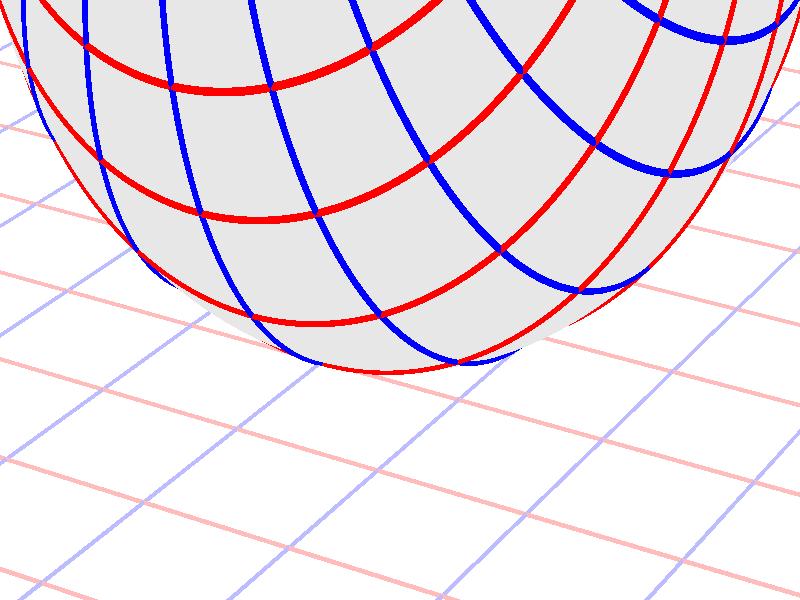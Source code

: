 #version 3.7;
global_settings{assumed_gamma 1.0}
camera{perspective location <16.275953626987476496879026, 9.396926207859083390872001, 6.840402866513374036117057> right <0.133333333333333331482962, -0.230940107675850353485814, -0.000000000000000000000000> up <-0.044429719908903583802662, -0.025651510749425152774217, 0.140953893117886280839102> direction <0.813797681349373802639491, 0.469846310392954158441370, 0.342020143325668712908083> sky <-0.296198132726023855010311, -0.171010071662834328698466, 0.939692620785908427905042> look_at <15.462155945638102139128023, 8.927079897466128954874875, 6.498382723187705600764730>}
light_source{<16.275953626987476496879026, 9.396926207859083390872001, 6.840402866513374036117057> rgb<1.0,1.0,1.0>}
background{rgb<1,1,1>}
union{object{sphere{<0.000000000000000000000000, 0.000000000000000000000000, 2.525785483506514328411185>,2.716540503782749915728800} pigment{rgbft<0.8,0.8,0.8,0.2,0.2>}}object{union{cylinder{<-50.000000000000000000000000, 50.000000000000000000000000, 0.000000000000000000000000>,<-50.000000000000000000000000, -50.000000000000000000000000, 0.000000000000000000000000>,0.010000000000000000208167}cylinder{<-49.000000000000000000000000, 50.000000000000000000000000, 0.000000000000000000000000>,<-49.000000000000000000000000, -50.000000000000000000000000, 0.000000000000000000000000>,0.010000000000000000208167}cylinder{<-48.000000000000000000000000, 50.000000000000000000000000, 0.000000000000000000000000>,<-48.000000000000000000000000, -50.000000000000000000000000, 0.000000000000000000000000>,0.010000000000000000208167}cylinder{<-47.000000000000000000000000, 50.000000000000000000000000, 0.000000000000000000000000>,<-47.000000000000000000000000, -50.000000000000000000000000, 0.000000000000000000000000>,0.010000000000000000208167}cylinder{<-46.000000000000000000000000, 50.000000000000000000000000, 0.000000000000000000000000>,<-46.000000000000000000000000, -50.000000000000000000000000, 0.000000000000000000000000>,0.010000000000000000208167}cylinder{<-45.000000000000000000000000, 50.000000000000000000000000, 0.000000000000000000000000>,<-45.000000000000000000000000, -50.000000000000000000000000, 0.000000000000000000000000>,0.010000000000000000208167}cylinder{<-44.000000000000000000000000, 50.000000000000000000000000, 0.000000000000000000000000>,<-44.000000000000000000000000, -50.000000000000000000000000, 0.000000000000000000000000>,0.010000000000000000208167}cylinder{<-43.000000000000000000000000, 50.000000000000000000000000, 0.000000000000000000000000>,<-43.000000000000000000000000, -50.000000000000000000000000, 0.000000000000000000000000>,0.010000000000000000208167}cylinder{<-42.000000000000000000000000, 50.000000000000000000000000, 0.000000000000000000000000>,<-42.000000000000000000000000, -50.000000000000000000000000, 0.000000000000000000000000>,0.010000000000000000208167}cylinder{<-41.000000000000000000000000, 50.000000000000000000000000, 0.000000000000000000000000>,<-41.000000000000000000000000, -50.000000000000000000000000, 0.000000000000000000000000>,0.010000000000000000208167}cylinder{<-40.000000000000000000000000, 50.000000000000000000000000, 0.000000000000000000000000>,<-40.000000000000000000000000, -50.000000000000000000000000, 0.000000000000000000000000>,0.010000000000000000208167}cylinder{<-39.000000000000000000000000, 50.000000000000000000000000, 0.000000000000000000000000>,<-39.000000000000000000000000, -50.000000000000000000000000, 0.000000000000000000000000>,0.010000000000000000208167}cylinder{<-38.000000000000000000000000, 50.000000000000000000000000, 0.000000000000000000000000>,<-38.000000000000000000000000, -50.000000000000000000000000, 0.000000000000000000000000>,0.010000000000000000208167}cylinder{<-37.000000000000000000000000, 50.000000000000000000000000, 0.000000000000000000000000>,<-37.000000000000000000000000, -50.000000000000000000000000, 0.000000000000000000000000>,0.010000000000000000208167}cylinder{<-36.000000000000000000000000, 50.000000000000000000000000, 0.000000000000000000000000>,<-36.000000000000000000000000, -50.000000000000000000000000, 0.000000000000000000000000>,0.010000000000000000208167}cylinder{<-35.000000000000000000000000, 50.000000000000000000000000, 0.000000000000000000000000>,<-35.000000000000000000000000, -50.000000000000000000000000, 0.000000000000000000000000>,0.010000000000000000208167}cylinder{<-34.000000000000000000000000, 50.000000000000000000000000, 0.000000000000000000000000>,<-34.000000000000000000000000, -50.000000000000000000000000, 0.000000000000000000000000>,0.010000000000000000208167}cylinder{<-33.000000000000000000000000, 50.000000000000000000000000, 0.000000000000000000000000>,<-33.000000000000000000000000, -50.000000000000000000000000, 0.000000000000000000000000>,0.010000000000000000208167}cylinder{<-32.000000000000000000000000, 50.000000000000000000000000, 0.000000000000000000000000>,<-32.000000000000000000000000, -50.000000000000000000000000, 0.000000000000000000000000>,0.010000000000000000208167}cylinder{<-31.000000000000000000000000, 50.000000000000000000000000, 0.000000000000000000000000>,<-31.000000000000000000000000, -50.000000000000000000000000, 0.000000000000000000000000>,0.010000000000000000208167}cylinder{<-30.000000000000000000000000, 50.000000000000000000000000, 0.000000000000000000000000>,<-30.000000000000000000000000, -50.000000000000000000000000, 0.000000000000000000000000>,0.010000000000000000208167}cylinder{<-29.000000000000000000000000, 50.000000000000000000000000, 0.000000000000000000000000>,<-29.000000000000000000000000, -50.000000000000000000000000, 0.000000000000000000000000>,0.010000000000000000208167}cylinder{<-28.000000000000000000000000, 50.000000000000000000000000, 0.000000000000000000000000>,<-28.000000000000000000000000, -50.000000000000000000000000, 0.000000000000000000000000>,0.010000000000000000208167}cylinder{<-27.000000000000000000000000, 50.000000000000000000000000, 0.000000000000000000000000>,<-27.000000000000000000000000, -50.000000000000000000000000, 0.000000000000000000000000>,0.010000000000000000208167}cylinder{<-26.000000000000000000000000, 50.000000000000000000000000, 0.000000000000000000000000>,<-26.000000000000000000000000, -50.000000000000000000000000, 0.000000000000000000000000>,0.010000000000000000208167}cylinder{<-25.000000000000000000000000, 50.000000000000000000000000, 0.000000000000000000000000>,<-25.000000000000000000000000, -50.000000000000000000000000, 0.000000000000000000000000>,0.010000000000000000208167}cylinder{<-24.000000000000000000000000, 50.000000000000000000000000, 0.000000000000000000000000>,<-24.000000000000000000000000, -50.000000000000000000000000, 0.000000000000000000000000>,0.010000000000000000208167}cylinder{<-23.000000000000000000000000, 50.000000000000000000000000, 0.000000000000000000000000>,<-23.000000000000000000000000, -50.000000000000000000000000, 0.000000000000000000000000>,0.010000000000000000208167}cylinder{<-22.000000000000000000000000, 50.000000000000000000000000, 0.000000000000000000000000>,<-22.000000000000000000000000, -50.000000000000000000000000, 0.000000000000000000000000>,0.010000000000000000208167}cylinder{<-21.000000000000000000000000, 50.000000000000000000000000, 0.000000000000000000000000>,<-21.000000000000000000000000, -50.000000000000000000000000, 0.000000000000000000000000>,0.010000000000000000208167}cylinder{<-20.000000000000000000000000, 50.000000000000000000000000, 0.000000000000000000000000>,<-20.000000000000000000000000, -50.000000000000000000000000, 0.000000000000000000000000>,0.010000000000000000208167}cylinder{<-19.000000000000000000000000, 50.000000000000000000000000, 0.000000000000000000000000>,<-19.000000000000000000000000, -50.000000000000000000000000, 0.000000000000000000000000>,0.010000000000000000208167}cylinder{<-18.000000000000000000000000, 50.000000000000000000000000, 0.000000000000000000000000>,<-18.000000000000000000000000, -50.000000000000000000000000, 0.000000000000000000000000>,0.010000000000000000208167}cylinder{<-17.000000000000000000000000, 50.000000000000000000000000, 0.000000000000000000000000>,<-17.000000000000000000000000, -50.000000000000000000000000, 0.000000000000000000000000>,0.010000000000000000208167}cylinder{<-16.000000000000000000000000, 50.000000000000000000000000, 0.000000000000000000000000>,<-16.000000000000000000000000, -50.000000000000000000000000, 0.000000000000000000000000>,0.010000000000000000208167}cylinder{<-15.000000000000000000000000, 50.000000000000000000000000, 0.000000000000000000000000>,<-15.000000000000000000000000, -50.000000000000000000000000, 0.000000000000000000000000>,0.010000000000000000208167}cylinder{<-14.000000000000000000000000, 50.000000000000000000000000, 0.000000000000000000000000>,<-14.000000000000000000000000, -50.000000000000000000000000, 0.000000000000000000000000>,0.010000000000000000208167}cylinder{<-13.000000000000000000000000, 50.000000000000000000000000, 0.000000000000000000000000>,<-13.000000000000000000000000, -50.000000000000000000000000, 0.000000000000000000000000>,0.010000000000000000208167}cylinder{<-12.000000000000000000000000, 50.000000000000000000000000, 0.000000000000000000000000>,<-12.000000000000000000000000, -50.000000000000000000000000, 0.000000000000000000000000>,0.010000000000000000208167}cylinder{<-11.000000000000000000000000, 50.000000000000000000000000, 0.000000000000000000000000>,<-11.000000000000000000000000, -50.000000000000000000000000, 0.000000000000000000000000>,0.010000000000000000208167}cylinder{<-10.000000000000000000000000, 50.000000000000000000000000, 0.000000000000000000000000>,<-10.000000000000000000000000, -50.000000000000000000000000, 0.000000000000000000000000>,0.010000000000000000208167}cylinder{<-9.000000000000000000000000, 50.000000000000000000000000, 0.000000000000000000000000>,<-9.000000000000000000000000, -50.000000000000000000000000, 0.000000000000000000000000>,0.010000000000000000208167}cylinder{<-8.000000000000000000000000, 50.000000000000000000000000, 0.000000000000000000000000>,<-8.000000000000000000000000, -50.000000000000000000000000, 0.000000000000000000000000>,0.010000000000000000208167}cylinder{<-7.000000000000000000000000, 50.000000000000000000000000, 0.000000000000000000000000>,<-7.000000000000000000000000, -50.000000000000000000000000, 0.000000000000000000000000>,0.010000000000000000208167}cylinder{<-6.000000000000000000000000, 50.000000000000000000000000, 0.000000000000000000000000>,<-6.000000000000000000000000, -50.000000000000000000000000, 0.000000000000000000000000>,0.010000000000000000208167}cylinder{<-5.000000000000000000000000, 50.000000000000000000000000, 0.000000000000000000000000>,<-5.000000000000000000000000, -50.000000000000000000000000, 0.000000000000000000000000>,0.010000000000000000208167}cylinder{<-4.000000000000000000000000, 50.000000000000000000000000, 0.000000000000000000000000>,<-4.000000000000000000000000, -50.000000000000000000000000, 0.000000000000000000000000>,0.010000000000000000208167}cylinder{<-3.000000000000000000000000, 50.000000000000000000000000, 0.000000000000000000000000>,<-3.000000000000000000000000, -50.000000000000000000000000, 0.000000000000000000000000>,0.010000000000000000208167}cylinder{<-2.000000000000000000000000, 50.000000000000000000000000, 0.000000000000000000000000>,<-2.000000000000000000000000, -50.000000000000000000000000, 0.000000000000000000000000>,0.010000000000000000208167}cylinder{<-1.000000000000000000000000, 50.000000000000000000000000, 0.000000000000000000000000>,<-1.000000000000000000000000, -50.000000000000000000000000, 0.000000000000000000000000>,0.010000000000000000208167}cylinder{<0.000000000000000000000000, 50.000000000000000000000000, 0.000000000000000000000000>,<0.000000000000000000000000, -50.000000000000000000000000, 0.000000000000000000000000>,0.010000000000000000208167}cylinder{<1.000000000000000000000000, 50.000000000000000000000000, 0.000000000000000000000000>,<1.000000000000000000000000, -50.000000000000000000000000, 0.000000000000000000000000>,0.010000000000000000208167}cylinder{<2.000000000000000000000000, 50.000000000000000000000000, 0.000000000000000000000000>,<2.000000000000000000000000, -50.000000000000000000000000, 0.000000000000000000000000>,0.010000000000000000208167}cylinder{<3.000000000000000000000000, 50.000000000000000000000000, 0.000000000000000000000000>,<3.000000000000000000000000, -50.000000000000000000000000, 0.000000000000000000000000>,0.010000000000000000208167}cylinder{<4.000000000000000000000000, 50.000000000000000000000000, 0.000000000000000000000000>,<4.000000000000000000000000, -50.000000000000000000000000, 0.000000000000000000000000>,0.010000000000000000208167}cylinder{<5.000000000000000000000000, 50.000000000000000000000000, 0.000000000000000000000000>,<5.000000000000000000000000, -50.000000000000000000000000, 0.000000000000000000000000>,0.010000000000000000208167}cylinder{<6.000000000000000000000000, 50.000000000000000000000000, 0.000000000000000000000000>,<6.000000000000000000000000, -50.000000000000000000000000, 0.000000000000000000000000>,0.010000000000000000208167}cylinder{<7.000000000000000000000000, 50.000000000000000000000000, 0.000000000000000000000000>,<7.000000000000000000000000, -50.000000000000000000000000, 0.000000000000000000000000>,0.010000000000000000208167}cylinder{<8.000000000000000000000000, 50.000000000000000000000000, 0.000000000000000000000000>,<8.000000000000000000000000, -50.000000000000000000000000, 0.000000000000000000000000>,0.010000000000000000208167}cylinder{<9.000000000000000000000000, 50.000000000000000000000000, 0.000000000000000000000000>,<9.000000000000000000000000, -50.000000000000000000000000, 0.000000000000000000000000>,0.010000000000000000208167}cylinder{<10.000000000000000000000000, 50.000000000000000000000000, 0.000000000000000000000000>,<10.000000000000000000000000, -50.000000000000000000000000, 0.000000000000000000000000>,0.010000000000000000208167}cylinder{<11.000000000000000000000000, 50.000000000000000000000000, 0.000000000000000000000000>,<11.000000000000000000000000, -50.000000000000000000000000, 0.000000000000000000000000>,0.010000000000000000208167}cylinder{<12.000000000000000000000000, 50.000000000000000000000000, 0.000000000000000000000000>,<12.000000000000000000000000, -50.000000000000000000000000, 0.000000000000000000000000>,0.010000000000000000208167}cylinder{<13.000000000000000000000000, 50.000000000000000000000000, 0.000000000000000000000000>,<13.000000000000000000000000, -50.000000000000000000000000, 0.000000000000000000000000>,0.010000000000000000208167}cylinder{<14.000000000000000000000000, 50.000000000000000000000000, 0.000000000000000000000000>,<14.000000000000000000000000, -50.000000000000000000000000, 0.000000000000000000000000>,0.010000000000000000208167}cylinder{<15.000000000000000000000000, 50.000000000000000000000000, 0.000000000000000000000000>,<15.000000000000000000000000, -50.000000000000000000000000, 0.000000000000000000000000>,0.010000000000000000208167}cylinder{<16.000000000000000000000000, 50.000000000000000000000000, 0.000000000000000000000000>,<16.000000000000000000000000, -50.000000000000000000000000, 0.000000000000000000000000>,0.010000000000000000208167}cylinder{<17.000000000000000000000000, 50.000000000000000000000000, 0.000000000000000000000000>,<17.000000000000000000000000, -50.000000000000000000000000, 0.000000000000000000000000>,0.010000000000000000208167}cylinder{<18.000000000000000000000000, 50.000000000000000000000000, 0.000000000000000000000000>,<18.000000000000000000000000, -50.000000000000000000000000, 0.000000000000000000000000>,0.010000000000000000208167}cylinder{<19.000000000000000000000000, 50.000000000000000000000000, 0.000000000000000000000000>,<19.000000000000000000000000, -50.000000000000000000000000, 0.000000000000000000000000>,0.010000000000000000208167}cylinder{<20.000000000000000000000000, 50.000000000000000000000000, 0.000000000000000000000000>,<20.000000000000000000000000, -50.000000000000000000000000, 0.000000000000000000000000>,0.010000000000000000208167}cylinder{<21.000000000000000000000000, 50.000000000000000000000000, 0.000000000000000000000000>,<21.000000000000000000000000, -50.000000000000000000000000, 0.000000000000000000000000>,0.010000000000000000208167}cylinder{<22.000000000000000000000000, 50.000000000000000000000000, 0.000000000000000000000000>,<22.000000000000000000000000, -50.000000000000000000000000, 0.000000000000000000000000>,0.010000000000000000208167}cylinder{<23.000000000000000000000000, 50.000000000000000000000000, 0.000000000000000000000000>,<23.000000000000000000000000, -50.000000000000000000000000, 0.000000000000000000000000>,0.010000000000000000208167}cylinder{<24.000000000000000000000000, 50.000000000000000000000000, 0.000000000000000000000000>,<24.000000000000000000000000, -50.000000000000000000000000, 0.000000000000000000000000>,0.010000000000000000208167}cylinder{<25.000000000000000000000000, 50.000000000000000000000000, 0.000000000000000000000000>,<25.000000000000000000000000, -50.000000000000000000000000, 0.000000000000000000000000>,0.010000000000000000208167}cylinder{<26.000000000000000000000000, 50.000000000000000000000000, 0.000000000000000000000000>,<26.000000000000000000000000, -50.000000000000000000000000, 0.000000000000000000000000>,0.010000000000000000208167}cylinder{<27.000000000000000000000000, 50.000000000000000000000000, 0.000000000000000000000000>,<27.000000000000000000000000, -50.000000000000000000000000, 0.000000000000000000000000>,0.010000000000000000208167}cylinder{<28.000000000000000000000000, 50.000000000000000000000000, 0.000000000000000000000000>,<28.000000000000000000000000, -50.000000000000000000000000, 0.000000000000000000000000>,0.010000000000000000208167}cylinder{<29.000000000000000000000000, 50.000000000000000000000000, 0.000000000000000000000000>,<29.000000000000000000000000, -50.000000000000000000000000, 0.000000000000000000000000>,0.010000000000000000208167}cylinder{<30.000000000000000000000000, 50.000000000000000000000000, 0.000000000000000000000000>,<30.000000000000000000000000, -50.000000000000000000000000, 0.000000000000000000000000>,0.010000000000000000208167}cylinder{<31.000000000000000000000000, 50.000000000000000000000000, 0.000000000000000000000000>,<31.000000000000000000000000, -50.000000000000000000000000, 0.000000000000000000000000>,0.010000000000000000208167}cylinder{<32.000000000000000000000000, 50.000000000000000000000000, 0.000000000000000000000000>,<32.000000000000000000000000, -50.000000000000000000000000, 0.000000000000000000000000>,0.010000000000000000208167}cylinder{<33.000000000000000000000000, 50.000000000000000000000000, 0.000000000000000000000000>,<33.000000000000000000000000, -50.000000000000000000000000, 0.000000000000000000000000>,0.010000000000000000208167}cylinder{<34.000000000000000000000000, 50.000000000000000000000000, 0.000000000000000000000000>,<34.000000000000000000000000, -50.000000000000000000000000, 0.000000000000000000000000>,0.010000000000000000208167}cylinder{<35.000000000000000000000000, 50.000000000000000000000000, 0.000000000000000000000000>,<35.000000000000000000000000, -50.000000000000000000000000, 0.000000000000000000000000>,0.010000000000000000208167}cylinder{<36.000000000000000000000000, 50.000000000000000000000000, 0.000000000000000000000000>,<36.000000000000000000000000, -50.000000000000000000000000, 0.000000000000000000000000>,0.010000000000000000208167}cylinder{<37.000000000000000000000000, 50.000000000000000000000000, 0.000000000000000000000000>,<37.000000000000000000000000, -50.000000000000000000000000, 0.000000000000000000000000>,0.010000000000000000208167}cylinder{<38.000000000000000000000000, 50.000000000000000000000000, 0.000000000000000000000000>,<38.000000000000000000000000, -50.000000000000000000000000, 0.000000000000000000000000>,0.010000000000000000208167}cylinder{<39.000000000000000000000000, 50.000000000000000000000000, 0.000000000000000000000000>,<39.000000000000000000000000, -50.000000000000000000000000, 0.000000000000000000000000>,0.010000000000000000208167}cylinder{<40.000000000000000000000000, 50.000000000000000000000000, 0.000000000000000000000000>,<40.000000000000000000000000, -50.000000000000000000000000, 0.000000000000000000000000>,0.010000000000000000208167}cylinder{<41.000000000000000000000000, 50.000000000000000000000000, 0.000000000000000000000000>,<41.000000000000000000000000, -50.000000000000000000000000, 0.000000000000000000000000>,0.010000000000000000208167}cylinder{<42.000000000000000000000000, 50.000000000000000000000000, 0.000000000000000000000000>,<42.000000000000000000000000, -50.000000000000000000000000, 0.000000000000000000000000>,0.010000000000000000208167}cylinder{<43.000000000000000000000000, 50.000000000000000000000000, 0.000000000000000000000000>,<43.000000000000000000000000, -50.000000000000000000000000, 0.000000000000000000000000>,0.010000000000000000208167}cylinder{<44.000000000000000000000000, 50.000000000000000000000000, 0.000000000000000000000000>,<44.000000000000000000000000, -50.000000000000000000000000, 0.000000000000000000000000>,0.010000000000000000208167}cylinder{<45.000000000000000000000000, 50.000000000000000000000000, 0.000000000000000000000000>,<45.000000000000000000000000, -50.000000000000000000000000, 0.000000000000000000000000>,0.010000000000000000208167}cylinder{<46.000000000000000000000000, 50.000000000000000000000000, 0.000000000000000000000000>,<46.000000000000000000000000, -50.000000000000000000000000, 0.000000000000000000000000>,0.010000000000000000208167}cylinder{<47.000000000000000000000000, 50.000000000000000000000000, 0.000000000000000000000000>,<47.000000000000000000000000, -50.000000000000000000000000, 0.000000000000000000000000>,0.010000000000000000208167}cylinder{<48.000000000000000000000000, 50.000000000000000000000000, 0.000000000000000000000000>,<48.000000000000000000000000, -50.000000000000000000000000, 0.000000000000000000000000>,0.010000000000000000208167}cylinder{<49.000000000000000000000000, 50.000000000000000000000000, 0.000000000000000000000000>,<49.000000000000000000000000, -50.000000000000000000000000, 0.000000000000000000000000>,0.010000000000000000208167}cylinder{<50.000000000000000000000000, 50.000000000000000000000000, 0.000000000000000000000000>,<50.000000000000000000000000, -50.000000000000000000000000, 0.000000000000000000000000>,0.010000000000000000208167}} pigment{rgb<1.0,0.5,0.5>}}object{union{cylinder{<50.000000000000000000000000, -50.000000000000000000000000, 0.000000000000000000000000>,<-50.000000000000000000000000, -50.000000000000000000000000, 0.000000000000000000000000>,0.010000000000000000208167}cylinder{<50.000000000000000000000000, -49.000000000000000000000000, 0.000000000000000000000000>,<-50.000000000000000000000000, -49.000000000000000000000000, 0.000000000000000000000000>,0.010000000000000000208167}cylinder{<50.000000000000000000000000, -48.000000000000000000000000, 0.000000000000000000000000>,<-50.000000000000000000000000, -48.000000000000000000000000, 0.000000000000000000000000>,0.010000000000000000208167}cylinder{<50.000000000000000000000000, -47.000000000000000000000000, 0.000000000000000000000000>,<-50.000000000000000000000000, -47.000000000000000000000000, 0.000000000000000000000000>,0.010000000000000000208167}cylinder{<50.000000000000000000000000, -46.000000000000000000000000, 0.000000000000000000000000>,<-50.000000000000000000000000, -46.000000000000000000000000, 0.000000000000000000000000>,0.010000000000000000208167}cylinder{<50.000000000000000000000000, -45.000000000000000000000000, 0.000000000000000000000000>,<-50.000000000000000000000000, -45.000000000000000000000000, 0.000000000000000000000000>,0.010000000000000000208167}cylinder{<50.000000000000000000000000, -44.000000000000000000000000, 0.000000000000000000000000>,<-50.000000000000000000000000, -44.000000000000000000000000, 0.000000000000000000000000>,0.010000000000000000208167}cylinder{<50.000000000000000000000000, -43.000000000000000000000000, 0.000000000000000000000000>,<-50.000000000000000000000000, -43.000000000000000000000000, 0.000000000000000000000000>,0.010000000000000000208167}cylinder{<50.000000000000000000000000, -42.000000000000000000000000, 0.000000000000000000000000>,<-50.000000000000000000000000, -42.000000000000000000000000, 0.000000000000000000000000>,0.010000000000000000208167}cylinder{<50.000000000000000000000000, -41.000000000000000000000000, 0.000000000000000000000000>,<-50.000000000000000000000000, -41.000000000000000000000000, 0.000000000000000000000000>,0.010000000000000000208167}cylinder{<50.000000000000000000000000, -40.000000000000000000000000, 0.000000000000000000000000>,<-50.000000000000000000000000, -40.000000000000000000000000, 0.000000000000000000000000>,0.010000000000000000208167}cylinder{<50.000000000000000000000000, -39.000000000000000000000000, 0.000000000000000000000000>,<-50.000000000000000000000000, -39.000000000000000000000000, 0.000000000000000000000000>,0.010000000000000000208167}cylinder{<50.000000000000000000000000, -38.000000000000000000000000, 0.000000000000000000000000>,<-50.000000000000000000000000, -38.000000000000000000000000, 0.000000000000000000000000>,0.010000000000000000208167}cylinder{<50.000000000000000000000000, -37.000000000000000000000000, 0.000000000000000000000000>,<-50.000000000000000000000000, -37.000000000000000000000000, 0.000000000000000000000000>,0.010000000000000000208167}cylinder{<50.000000000000000000000000, -36.000000000000000000000000, 0.000000000000000000000000>,<-50.000000000000000000000000, -36.000000000000000000000000, 0.000000000000000000000000>,0.010000000000000000208167}cylinder{<50.000000000000000000000000, -35.000000000000000000000000, 0.000000000000000000000000>,<-50.000000000000000000000000, -35.000000000000000000000000, 0.000000000000000000000000>,0.010000000000000000208167}cylinder{<50.000000000000000000000000, -34.000000000000000000000000, 0.000000000000000000000000>,<-50.000000000000000000000000, -34.000000000000000000000000, 0.000000000000000000000000>,0.010000000000000000208167}cylinder{<50.000000000000000000000000, -33.000000000000000000000000, 0.000000000000000000000000>,<-50.000000000000000000000000, -33.000000000000000000000000, 0.000000000000000000000000>,0.010000000000000000208167}cylinder{<50.000000000000000000000000, -32.000000000000000000000000, 0.000000000000000000000000>,<-50.000000000000000000000000, -32.000000000000000000000000, 0.000000000000000000000000>,0.010000000000000000208167}cylinder{<50.000000000000000000000000, -31.000000000000000000000000, 0.000000000000000000000000>,<-50.000000000000000000000000, -31.000000000000000000000000, 0.000000000000000000000000>,0.010000000000000000208167}cylinder{<50.000000000000000000000000, -30.000000000000000000000000, 0.000000000000000000000000>,<-50.000000000000000000000000, -30.000000000000000000000000, 0.000000000000000000000000>,0.010000000000000000208167}cylinder{<50.000000000000000000000000, -29.000000000000000000000000, 0.000000000000000000000000>,<-50.000000000000000000000000, -29.000000000000000000000000, 0.000000000000000000000000>,0.010000000000000000208167}cylinder{<50.000000000000000000000000, -28.000000000000000000000000, 0.000000000000000000000000>,<-50.000000000000000000000000, -28.000000000000000000000000, 0.000000000000000000000000>,0.010000000000000000208167}cylinder{<50.000000000000000000000000, -27.000000000000000000000000, 0.000000000000000000000000>,<-50.000000000000000000000000, -27.000000000000000000000000, 0.000000000000000000000000>,0.010000000000000000208167}cylinder{<50.000000000000000000000000, -26.000000000000000000000000, 0.000000000000000000000000>,<-50.000000000000000000000000, -26.000000000000000000000000, 0.000000000000000000000000>,0.010000000000000000208167}cylinder{<50.000000000000000000000000, -25.000000000000000000000000, 0.000000000000000000000000>,<-50.000000000000000000000000, -25.000000000000000000000000, 0.000000000000000000000000>,0.010000000000000000208167}cylinder{<50.000000000000000000000000, -24.000000000000000000000000, 0.000000000000000000000000>,<-50.000000000000000000000000, -24.000000000000000000000000, 0.000000000000000000000000>,0.010000000000000000208167}cylinder{<50.000000000000000000000000, -23.000000000000000000000000, 0.000000000000000000000000>,<-50.000000000000000000000000, -23.000000000000000000000000, 0.000000000000000000000000>,0.010000000000000000208167}cylinder{<50.000000000000000000000000, -22.000000000000000000000000, 0.000000000000000000000000>,<-50.000000000000000000000000, -22.000000000000000000000000, 0.000000000000000000000000>,0.010000000000000000208167}cylinder{<50.000000000000000000000000, -21.000000000000000000000000, 0.000000000000000000000000>,<-50.000000000000000000000000, -21.000000000000000000000000, 0.000000000000000000000000>,0.010000000000000000208167}cylinder{<50.000000000000000000000000, -20.000000000000000000000000, 0.000000000000000000000000>,<-50.000000000000000000000000, -20.000000000000000000000000, 0.000000000000000000000000>,0.010000000000000000208167}cylinder{<50.000000000000000000000000, -19.000000000000000000000000, 0.000000000000000000000000>,<-50.000000000000000000000000, -19.000000000000000000000000, 0.000000000000000000000000>,0.010000000000000000208167}cylinder{<50.000000000000000000000000, -18.000000000000000000000000, 0.000000000000000000000000>,<-50.000000000000000000000000, -18.000000000000000000000000, 0.000000000000000000000000>,0.010000000000000000208167}cylinder{<50.000000000000000000000000, -17.000000000000000000000000, 0.000000000000000000000000>,<-50.000000000000000000000000, -17.000000000000000000000000, 0.000000000000000000000000>,0.010000000000000000208167}cylinder{<50.000000000000000000000000, -16.000000000000000000000000, 0.000000000000000000000000>,<-50.000000000000000000000000, -16.000000000000000000000000, 0.000000000000000000000000>,0.010000000000000000208167}cylinder{<50.000000000000000000000000, -15.000000000000000000000000, 0.000000000000000000000000>,<-50.000000000000000000000000, -15.000000000000000000000000, 0.000000000000000000000000>,0.010000000000000000208167}cylinder{<50.000000000000000000000000, -14.000000000000000000000000, 0.000000000000000000000000>,<-50.000000000000000000000000, -14.000000000000000000000000, 0.000000000000000000000000>,0.010000000000000000208167}cylinder{<50.000000000000000000000000, -13.000000000000000000000000, 0.000000000000000000000000>,<-50.000000000000000000000000, -13.000000000000000000000000, 0.000000000000000000000000>,0.010000000000000000208167}cylinder{<50.000000000000000000000000, -12.000000000000000000000000, 0.000000000000000000000000>,<-50.000000000000000000000000, -12.000000000000000000000000, 0.000000000000000000000000>,0.010000000000000000208167}cylinder{<50.000000000000000000000000, -11.000000000000000000000000, 0.000000000000000000000000>,<-50.000000000000000000000000, -11.000000000000000000000000, 0.000000000000000000000000>,0.010000000000000000208167}cylinder{<50.000000000000000000000000, -10.000000000000000000000000, 0.000000000000000000000000>,<-50.000000000000000000000000, -10.000000000000000000000000, 0.000000000000000000000000>,0.010000000000000000208167}cylinder{<50.000000000000000000000000, -9.000000000000000000000000, 0.000000000000000000000000>,<-50.000000000000000000000000, -9.000000000000000000000000, 0.000000000000000000000000>,0.010000000000000000208167}cylinder{<50.000000000000000000000000, -8.000000000000000000000000, 0.000000000000000000000000>,<-50.000000000000000000000000, -8.000000000000000000000000, 0.000000000000000000000000>,0.010000000000000000208167}cylinder{<50.000000000000000000000000, -7.000000000000000000000000, 0.000000000000000000000000>,<-50.000000000000000000000000, -7.000000000000000000000000, 0.000000000000000000000000>,0.010000000000000000208167}cylinder{<50.000000000000000000000000, -6.000000000000000000000000, 0.000000000000000000000000>,<-50.000000000000000000000000, -6.000000000000000000000000, 0.000000000000000000000000>,0.010000000000000000208167}cylinder{<50.000000000000000000000000, -5.000000000000000000000000, 0.000000000000000000000000>,<-50.000000000000000000000000, -5.000000000000000000000000, 0.000000000000000000000000>,0.010000000000000000208167}cylinder{<50.000000000000000000000000, -4.000000000000000000000000, 0.000000000000000000000000>,<-50.000000000000000000000000, -4.000000000000000000000000, 0.000000000000000000000000>,0.010000000000000000208167}cylinder{<50.000000000000000000000000, -3.000000000000000000000000, 0.000000000000000000000000>,<-50.000000000000000000000000, -3.000000000000000000000000, 0.000000000000000000000000>,0.010000000000000000208167}cylinder{<50.000000000000000000000000, -2.000000000000000000000000, 0.000000000000000000000000>,<-50.000000000000000000000000, -2.000000000000000000000000, 0.000000000000000000000000>,0.010000000000000000208167}cylinder{<50.000000000000000000000000, -1.000000000000000000000000, 0.000000000000000000000000>,<-50.000000000000000000000000, -1.000000000000000000000000, 0.000000000000000000000000>,0.010000000000000000208167}cylinder{<50.000000000000000000000000, 0.000000000000000000000000, 0.000000000000000000000000>,<-50.000000000000000000000000, 0.000000000000000000000000, 0.000000000000000000000000>,0.010000000000000000208167}cylinder{<50.000000000000000000000000, 1.000000000000000000000000, 0.000000000000000000000000>,<-50.000000000000000000000000, 1.000000000000000000000000, 0.000000000000000000000000>,0.010000000000000000208167}cylinder{<50.000000000000000000000000, 2.000000000000000000000000, 0.000000000000000000000000>,<-50.000000000000000000000000, 2.000000000000000000000000, 0.000000000000000000000000>,0.010000000000000000208167}cylinder{<50.000000000000000000000000, 3.000000000000000000000000, 0.000000000000000000000000>,<-50.000000000000000000000000, 3.000000000000000000000000, 0.000000000000000000000000>,0.010000000000000000208167}cylinder{<50.000000000000000000000000, 4.000000000000000000000000, 0.000000000000000000000000>,<-50.000000000000000000000000, 4.000000000000000000000000, 0.000000000000000000000000>,0.010000000000000000208167}cylinder{<50.000000000000000000000000, 5.000000000000000000000000, 0.000000000000000000000000>,<-50.000000000000000000000000, 5.000000000000000000000000, 0.000000000000000000000000>,0.010000000000000000208167}cylinder{<50.000000000000000000000000, 6.000000000000000000000000, 0.000000000000000000000000>,<-50.000000000000000000000000, 6.000000000000000000000000, 0.000000000000000000000000>,0.010000000000000000208167}cylinder{<50.000000000000000000000000, 7.000000000000000000000000, 0.000000000000000000000000>,<-50.000000000000000000000000, 7.000000000000000000000000, 0.000000000000000000000000>,0.010000000000000000208167}cylinder{<50.000000000000000000000000, 8.000000000000000000000000, 0.000000000000000000000000>,<-50.000000000000000000000000, 8.000000000000000000000000, 0.000000000000000000000000>,0.010000000000000000208167}cylinder{<50.000000000000000000000000, 9.000000000000000000000000, 0.000000000000000000000000>,<-50.000000000000000000000000, 9.000000000000000000000000, 0.000000000000000000000000>,0.010000000000000000208167}cylinder{<50.000000000000000000000000, 10.000000000000000000000000, 0.000000000000000000000000>,<-50.000000000000000000000000, 10.000000000000000000000000, 0.000000000000000000000000>,0.010000000000000000208167}cylinder{<50.000000000000000000000000, 11.000000000000000000000000, 0.000000000000000000000000>,<-50.000000000000000000000000, 11.000000000000000000000000, 0.000000000000000000000000>,0.010000000000000000208167}cylinder{<50.000000000000000000000000, 12.000000000000000000000000, 0.000000000000000000000000>,<-50.000000000000000000000000, 12.000000000000000000000000, 0.000000000000000000000000>,0.010000000000000000208167}cylinder{<50.000000000000000000000000, 13.000000000000000000000000, 0.000000000000000000000000>,<-50.000000000000000000000000, 13.000000000000000000000000, 0.000000000000000000000000>,0.010000000000000000208167}cylinder{<50.000000000000000000000000, 14.000000000000000000000000, 0.000000000000000000000000>,<-50.000000000000000000000000, 14.000000000000000000000000, 0.000000000000000000000000>,0.010000000000000000208167}cylinder{<50.000000000000000000000000, 15.000000000000000000000000, 0.000000000000000000000000>,<-50.000000000000000000000000, 15.000000000000000000000000, 0.000000000000000000000000>,0.010000000000000000208167}cylinder{<50.000000000000000000000000, 16.000000000000000000000000, 0.000000000000000000000000>,<-50.000000000000000000000000, 16.000000000000000000000000, 0.000000000000000000000000>,0.010000000000000000208167}cylinder{<50.000000000000000000000000, 17.000000000000000000000000, 0.000000000000000000000000>,<-50.000000000000000000000000, 17.000000000000000000000000, 0.000000000000000000000000>,0.010000000000000000208167}cylinder{<50.000000000000000000000000, 18.000000000000000000000000, 0.000000000000000000000000>,<-50.000000000000000000000000, 18.000000000000000000000000, 0.000000000000000000000000>,0.010000000000000000208167}cylinder{<50.000000000000000000000000, 19.000000000000000000000000, 0.000000000000000000000000>,<-50.000000000000000000000000, 19.000000000000000000000000, 0.000000000000000000000000>,0.010000000000000000208167}cylinder{<50.000000000000000000000000, 20.000000000000000000000000, 0.000000000000000000000000>,<-50.000000000000000000000000, 20.000000000000000000000000, 0.000000000000000000000000>,0.010000000000000000208167}cylinder{<50.000000000000000000000000, 21.000000000000000000000000, 0.000000000000000000000000>,<-50.000000000000000000000000, 21.000000000000000000000000, 0.000000000000000000000000>,0.010000000000000000208167}cylinder{<50.000000000000000000000000, 22.000000000000000000000000, 0.000000000000000000000000>,<-50.000000000000000000000000, 22.000000000000000000000000, 0.000000000000000000000000>,0.010000000000000000208167}cylinder{<50.000000000000000000000000, 23.000000000000000000000000, 0.000000000000000000000000>,<-50.000000000000000000000000, 23.000000000000000000000000, 0.000000000000000000000000>,0.010000000000000000208167}cylinder{<50.000000000000000000000000, 24.000000000000000000000000, 0.000000000000000000000000>,<-50.000000000000000000000000, 24.000000000000000000000000, 0.000000000000000000000000>,0.010000000000000000208167}cylinder{<50.000000000000000000000000, 25.000000000000000000000000, 0.000000000000000000000000>,<-50.000000000000000000000000, 25.000000000000000000000000, 0.000000000000000000000000>,0.010000000000000000208167}cylinder{<50.000000000000000000000000, 26.000000000000000000000000, 0.000000000000000000000000>,<-50.000000000000000000000000, 26.000000000000000000000000, 0.000000000000000000000000>,0.010000000000000000208167}cylinder{<50.000000000000000000000000, 27.000000000000000000000000, 0.000000000000000000000000>,<-50.000000000000000000000000, 27.000000000000000000000000, 0.000000000000000000000000>,0.010000000000000000208167}cylinder{<50.000000000000000000000000, 28.000000000000000000000000, 0.000000000000000000000000>,<-50.000000000000000000000000, 28.000000000000000000000000, 0.000000000000000000000000>,0.010000000000000000208167}cylinder{<50.000000000000000000000000, 29.000000000000000000000000, 0.000000000000000000000000>,<-50.000000000000000000000000, 29.000000000000000000000000, 0.000000000000000000000000>,0.010000000000000000208167}cylinder{<50.000000000000000000000000, 30.000000000000000000000000, 0.000000000000000000000000>,<-50.000000000000000000000000, 30.000000000000000000000000, 0.000000000000000000000000>,0.010000000000000000208167}cylinder{<50.000000000000000000000000, 31.000000000000000000000000, 0.000000000000000000000000>,<-50.000000000000000000000000, 31.000000000000000000000000, 0.000000000000000000000000>,0.010000000000000000208167}cylinder{<50.000000000000000000000000, 32.000000000000000000000000, 0.000000000000000000000000>,<-50.000000000000000000000000, 32.000000000000000000000000, 0.000000000000000000000000>,0.010000000000000000208167}cylinder{<50.000000000000000000000000, 33.000000000000000000000000, 0.000000000000000000000000>,<-50.000000000000000000000000, 33.000000000000000000000000, 0.000000000000000000000000>,0.010000000000000000208167}cylinder{<50.000000000000000000000000, 34.000000000000000000000000, 0.000000000000000000000000>,<-50.000000000000000000000000, 34.000000000000000000000000, 0.000000000000000000000000>,0.010000000000000000208167}cylinder{<50.000000000000000000000000, 35.000000000000000000000000, 0.000000000000000000000000>,<-50.000000000000000000000000, 35.000000000000000000000000, 0.000000000000000000000000>,0.010000000000000000208167}cylinder{<50.000000000000000000000000, 36.000000000000000000000000, 0.000000000000000000000000>,<-50.000000000000000000000000, 36.000000000000000000000000, 0.000000000000000000000000>,0.010000000000000000208167}cylinder{<50.000000000000000000000000, 37.000000000000000000000000, 0.000000000000000000000000>,<-50.000000000000000000000000, 37.000000000000000000000000, 0.000000000000000000000000>,0.010000000000000000208167}cylinder{<50.000000000000000000000000, 38.000000000000000000000000, 0.000000000000000000000000>,<-50.000000000000000000000000, 38.000000000000000000000000, 0.000000000000000000000000>,0.010000000000000000208167}cylinder{<50.000000000000000000000000, 39.000000000000000000000000, 0.000000000000000000000000>,<-50.000000000000000000000000, 39.000000000000000000000000, 0.000000000000000000000000>,0.010000000000000000208167}cylinder{<50.000000000000000000000000, 40.000000000000000000000000, 0.000000000000000000000000>,<-50.000000000000000000000000, 40.000000000000000000000000, 0.000000000000000000000000>,0.010000000000000000208167}cylinder{<50.000000000000000000000000, 41.000000000000000000000000, 0.000000000000000000000000>,<-50.000000000000000000000000, 41.000000000000000000000000, 0.000000000000000000000000>,0.010000000000000000208167}cylinder{<50.000000000000000000000000, 42.000000000000000000000000, 0.000000000000000000000000>,<-50.000000000000000000000000, 42.000000000000000000000000, 0.000000000000000000000000>,0.010000000000000000208167}cylinder{<50.000000000000000000000000, 43.000000000000000000000000, 0.000000000000000000000000>,<-50.000000000000000000000000, 43.000000000000000000000000, 0.000000000000000000000000>,0.010000000000000000208167}cylinder{<50.000000000000000000000000, 44.000000000000000000000000, 0.000000000000000000000000>,<-50.000000000000000000000000, 44.000000000000000000000000, 0.000000000000000000000000>,0.010000000000000000208167}cylinder{<50.000000000000000000000000, 45.000000000000000000000000, 0.000000000000000000000000>,<-50.000000000000000000000000, 45.000000000000000000000000, 0.000000000000000000000000>,0.010000000000000000208167}cylinder{<50.000000000000000000000000, 46.000000000000000000000000, 0.000000000000000000000000>,<-50.000000000000000000000000, 46.000000000000000000000000, 0.000000000000000000000000>,0.010000000000000000208167}cylinder{<50.000000000000000000000000, 47.000000000000000000000000, 0.000000000000000000000000>,<-50.000000000000000000000000, 47.000000000000000000000000, 0.000000000000000000000000>,0.010000000000000000208167}cylinder{<50.000000000000000000000000, 48.000000000000000000000000, 0.000000000000000000000000>,<-50.000000000000000000000000, 48.000000000000000000000000, 0.000000000000000000000000>,0.010000000000000000208167}cylinder{<50.000000000000000000000000, 49.000000000000000000000000, 0.000000000000000000000000>,<-50.000000000000000000000000, 49.000000000000000000000000, 0.000000000000000000000000>,0.010000000000000000208167}cylinder{<50.000000000000000000000000, 50.000000000000000000000000, 0.000000000000000000000000>,<-50.000000000000000000000000, 50.000000000000000000000000, 0.000000000000000000000000>,0.010000000000000000208167}} pigment{rgb<0.5,0.5,1.0>}}sphere{<0.000000000000000000000000, 0.000000000000000000000000, 5.242325987289264688229196>,0.050000000000000002775558}object{union{object{torus{0.283267124624965893620043,0.020000000000000000416334} matrix <0.994548508041613543717574, -0.000000000000000000000000, 0.104274949782776474305201, 0.104274949782776474305201, 0.000000000000000000000000, -0.994548508041613543717574, 0.000000000000000000000000, 1.000000000000000000000000, 0.000000000000000000000000, -0.281722896172761139155227, 0.000000000000000000000000, 5.212788322092885451297661>}object{torus{0.288983312889497634401437,0.020000000000000000416334} matrix <0.994325637337016288164193, -0.000000000000000000000000, 0.106379165884757029281182, 0.106379165884757029281182, 0.000000000000000000000000, -0.994325637337016288164193, 0.000000000000000000000000, 1.000000000000000000000000, 0.000000000000000000000000, -0.287343516768152285045801, 0.000000000000000000000000, 5.211584183508525924821697>}object{torus{0.294933548808460732626457,0.020000000000000000416334} matrix <0.994088856848754254258438, -0.000000000000000000000000, 0.108569538495551495826952, 0.108569538495551495826952, 0.000000000000000000000000, -0.994088856848754254258438, 0.000000000000000000000000, 1.000000000000000000000000, 0.000000000000000000000000, -0.293190154380987555438054, 0.000000000000000000000000, 5.210305188006903343023168>}object{torus{0.301132414565077610735244,0.020000000000000000416334} matrix <0.993836988261669440625212, -0.000000000000000000000000, 0.110851435547649188051444, 0.110851435547649188051444, 0.000000000000000000000000, -0.993836988261669440625212, 0.000000000000000000000000, 1.000000000000000000000000, 0.000000000000000000000000, -0.299276531959287273032544, 0.000000000000000000000000, 5.208945026845495540612774>}object{torus{0.307595721028601054580776,0.020000000000000000416334} matrix <0.993568726223388432039485, -0.000000000000000000000000, 0.113230677251501835045566, 0.113230677251501835045566, 0.000000000000000000000000, -0.993568726223388432039485, 0.000000000000000000000000, 1.000000000000000000000000, 0.000000000000000000000000, -0.305617488733967990199858, 0.000000000000000000000000, 5.207496715477373250280380>}object{torus{0.314340638977926911667993,0.020000000000000000416334} matrix <0.993282621601207393879918, -0.000000000000000000000000, 0.115713584444665437689359, 0.115713584444665437689359, 0.000000000000000000000000, -0.993282621601207393879918, 0.000000000000000000000000, 1.000000000000000000000000, 0.000000000000000000000000, -0.312229093959572656657997, 0.000000000000000000000000, 5.205952505216432157908457>}object{torus{0.321385847371214339318612,0.020000000000000000416334} matrix <0.992977062128008847174954, -0.000000000000000000000000, 0.118307033128333322080650, 0.118307033128333322080650, 0.000000000000000000000000, -0.992977062128008847174954, 0.000000000000000000000000, 1.000000000000000000000000, 0.000000000000000000000000, -0.319128774532254300133616, 0.000000000000000000000000, 5.204303781198613698677491>}object{torus{0.328751701277917918186944,0.020000000000000000416334} matrix <0.992650249941278040033410, -0.000000000000000000000000, 0.121018516316794152998249, 0.121018516316794152998249, 0.000000000000000000000000, -0.992650249941278040033410, 0.000000000000000000000000, 1.000000000000000000000000, 0.000000000000000000000000, -0.326335458442702841530547, 0.000000000000000000000000, 5.202540944164415037676008>}object{torus{0.336460422555975469105505,0.020000000000000000416334} matrix <0.992300175451545141136478, -0.000000000000000000000000, 0.123856214211612664088946, 0.123856214211612664088946, 0.000000000000000000000000, -0.992300175451545141136478, 0.000000000000000000000000, 1.000000000000000000000000, 0.000000000000000000000000, -0.333869736334137079403206, 0.000000000000000000000000, 5.200653273118201802560634>}object{torus{0.344536316907546935617290,0.020000000000000000416334} matrix <0.991924586829983190305882, -0.000000000000000000000000, 0.126829074120122287094858, 0.126829074120122287094858, 0.000000000000000000000000, -0.991924586829983190305882, 0.000000000000000000000000, 1.000000000000000000000000, 0.000000000000000000000000, -0.341754043796230366769606, 0.000000000000000000000000, 5.198628765214069247235784>}object{torus{0.353006021639831857328318,0.020000000000000000416334} matrix <0.991520954269248244727919, -0.000000000000000000000000, 0.129946901636782186084673, 0.129946901636782186084673, 0.000000000000000000000000, -0.991520954269248244727919, 0.000000000000000000000000, 1.000000000000000000000000, 0.000000000000000000000000, -0.350012867439071728714595, 0.000000000000000000000000, 5.196453948518010790280641>}object{torus{0.361898789241609342148820,0.020000000000000000416334} matrix <0.991086427962557081627892, -0.000000000000000000000000, 0.133220465051053921223811, 0.133220465051053921223811, 0.000000000000000000000000, -0.991086427962557081627892, 0.000000000000000000000000, 1.000000000000000000000000, 0.000000000000000000000000, -0.358672978313601176214576, 0.000000000000000000000000, 5.194113662285157140274805>}object{torus{0.371246812906612655424965,0.020000000000000000416334} matrix <0.990617788524316922327273, -0.000000000000000000000000, 0.136661615163847727227875, 0.136661615163847727227875, 0.000000000000000000000000, -0.990617788524316922327273, 0.000000000000000000000000, 1.000000000000000000000000, 0.000000000000000000000000, -0.367763696798520445252478, 0.000000000000000000000000, 5.191590798212597057670337>}object{torus{0.381085601320728661889348,0.020000000000000000416334} matrix <0.990111388256570079668961, -0.000000000000000000000000, 0.140283423271061691295358, 0.140283423271061691295358, 0.000000000000000000000000, -0.990111388256570079668961, 0.000000000000000000000000, 1.000000000000000000000000, 0.000000000000000000000000, -0.377317193768446135226924, 0.000000000000000000000000, 5.188865994577553486521992>}object{torus{0.391454411514384925663279,0.020000000000000000416334} matrix <0.989563081301508051801363, -0.000000000000000000000000, 0.144100340475187771449583, 0.144100340475187771449583, 0.000000000000000000000000, -0.989563081301508051801363, 0.000000000000000000000000, 1.000000000000000000000000, 0.000000000000000000000000, -0.387368833646905996737075, 0.000000000000000000000000, 5.185917273308021435695991>}object{torus{0.402396750394945101891864,0.020000000000000000416334} matrix <0.988968140206906265454734, -0.000000000000000000000000, 0.148128382343469477966380, 0.148128382343469477966380, 0.000000000000000000000000, -0.988968140206906265454734, 0.000000000000000000000000, 1.000000000000000000000000, 0.000000000000000000000000, -0.397957565863139406392435, 0.000000000000000000000000, 5.182719607593035959780536>}object{torus{0.413960957805443785506583,0.020000000000000000416334} matrix <0.988321155842769583088625, -0.000000000000000000000000, 0.152385343499996744887071, 0.152385343499996744887071, 0.000000000000000000000000, -0.988321155842769583088625, 0.000000000000000000000000, 1.000000000000000000000000, 0.000000000000000000000000, -0.409126372291923223745158, 0.000000000000000000000000, 5.179244404537415746858642>}object{torus{0.426200886728952343940335,0.020000000000000000416334} matrix <0.987615916760599676926802, -0.000000000000000000000000, 0.156891048059219356813898, 0.156891048059219356813898, 0.000000000000000000000000, -0.987615916760599676926802, 0.000000000000000000000000, 1.000000000000000000000000, 0.000000000000000000000000, -0.420922779471286978569822, 0.000000000000000000000000, 5.175458883487732641981438>}object{torus{0.439176699693031080684591,0.020000000000000000416334} matrix <0.986845263091427504775766, -0.000000000000000000000000, 0.161667642755164209233953, 0.161667642755164209233953, 0.000000000000000000000000, -0.986845263091427504775766, 0.000000000000000000000000, 1.000000000000000000000000, 0.000000000000000000000000, -0.433399445752580325663672, 0.000000000000000000000000, 5.171325325497303282418216>}object{torus{0.452955804729140654174557,0.020000000000000000416334} matrix <0.986000908672441611635406, -0.000000000000000000000000, 0.166739941517081324828808, 0.166739941517081324828808, 0.000000000000000000000000, -0.986000908672441611635406, 0.000000000000000000000000, 1.000000000000000000000000, 0.000000000000000000000000, -0.446614835051286129807835, 0.000000000000000000000000, 5.166800162899029658092331>}object{torus{0.467613959613270790960371,0.020000000000000000416334} matrix <0.985073223350682591892280, -0.000000000000000000000000, 0.172135831939478206598082, 0.172135831939478206598082, 0.000000000000000000000000, -0.985073223350682591892280, 0.000000000000000000000000, 1.000000000000000000000000, 0.000000000000000000000000, -0.460633990480193877825599, 0.000000000000000000000000, 5.161832869325676753646803>}object{torus{0.483236579891861806057562,0.020000000000000000416334} matrix <0.984050965021842971580668, -0.000000000000000000000000, 0.177886756785263944191655, 0.177886756785263944191655, 0.000000000000000000000000, -0.984050965021842971580668, 0.000000000000000000000000, 1.000000000000000000000000, 0.000000000000000000000000, -0.475529422776331867073196, 0.000000000000000000000000, 5.156364599332794007580105>}object{torus{0.499920294727046965466144,0.020000000000000000416334} matrix <0.982920947831401381478145, -0.000000000000000000000000, 0.184028286723046524686609, 0.184028286723046524686609, 0.000000000000000000000000, -0.982920947831401381478145, 0.000000000000000000000000, 1.000000000000000000000000, 0.000000000000000000000000, -0.491382129933053857229197, 0.000000000000000000000000, 5.150326511952110664083193>}object{torus{0.517774805433803830823081,0.020000000000000000416334} matrix <0.981667628747182829940243, -0.000000000000000000000000, 0.190600804483830155167112, 0.190600804483830155167112, 0.000000000000000000000000, -0.981667628747182829940243, 0.000000000000000000000000, 1.000000000000000000000000, 0.000000000000000000000000, -0.508282765475118858411463, 0.000000000000000000000000, 5.143637692831950047889222>}object{torus{0.536925115325644908281788,0.020000000000000000416334} matrix <0.980272589004842487270253, -0.000000000000000000000000, 0.197650325690962386238070, 0.197650325690962386238070, 0.000000000000000000000000, -0.980272589004842487270253, 0.000000000000000000000000, 1.000000000000000000000000, 0.000000000000000000000000, -0.526332972901851436908771, 0.000000000000000000000000, 5.136202563373330143292605>}object{torus{0.557514217016800039949942,0.020000000000000000416334} matrix <0.978713879134524566971720, -0.000000000000000000000000, 0.205229488108925273159855, 0.205229488108925273159855, 0.000000000000000000000000, -0.978713879134524566971720, 0.000000000000000000000000, 1.000000000000000000000000, 0.000000000000000000000000, -0.545646902009421452817151, 0.000000000000000000000000, 5.127907629917935139474139>}object{torus{0.579706345685970125813924,0.020000000000000000416334} matrix <0.976965185580170647483556, -0.000000000000000000000000, 0.213398749209790600245285, 0.213398749209790600245285, 0.000000000000000000000000, -0.976965185580170647483556, 0.000000000000000000000000, 1.000000000000000000000000, 0.000000000000000000000000, -0.566352917594934557321551, 0.000000000000000000000000, 5.118617378210561064122430>}object{torus{0.603690935336995915250213,0.020000000000000000416334} matrix <0.974994762036352380363269, -0.000000000000000000000000, 0.222227842543810449882358, 0.222227842543810449882358, 0.000000000000000000000000, -0.974994762036352380363269, 0.000000000000000000000000, 1.000000000000000000000000, 0.000000000000000000000000, -0.588595499842493041775526, 0.000000000000000000000000, 5.108169053166506046181894>}object{torus{0.629687451444533530242609,0.020000000000000000416334} matrix <0.972764047808746368239952, -0.000000000000000000000000, 0.231797556697095119560004, 0.231797556697095119560004, 0.000000000000000000000000, -0.972764047808746368239952, 0.000000000000000000000000, 1.000000000000000000000000, 0.000000000000000000000000, -0.612537314121863962768089, 0.000000000000000000000000, 5.096365974561891221128462>}object{torus{0.657951319427472647305422,0.020000000000000000416334} matrix <0.970225866012673687777124, -0.000000000000000000000000, 0.242201917663666194124872, 0.242201917663666194124872, 0.000000000000000000000000, -0.970225866012673687777124, 0.000000000000000000000000, 1.000000000000000000000000, 0.000000000000000000000000, -0.638361388685511399465611, 0.000000000000000000000000, 5.082968915994564795823862>}object{torus{0.688781226199220775185950,0.020000000000000000416334} matrix <0.967322052342550309234070, -0.000000000000000000000000, 0.253550876653575063546242, 0.253550876653575063546242, 0.000000000000000000000000, -0.967322052342550309234070, 0.000000000000000000000000, 1.000000000000000000000000, 0.000000000000000000000000, -0.666273269342174900842224, 0.000000000000000000000000, 5.067684903563831610995294>}object{torus{0.722528143266154776469534,0.020000000000000000416334} matrix <0.963980304402825893816953, -0.000000000000000000000000, 0.265973631631850393475247, 0.265973631631850393475247, 0.000000000000000000000000, -0.963980304402825893816953, 0.000000000000000000000000, 1.000000000000000000000000, 0.000000000000000000000000, -0.696502899485434645576731, 0.000000000000000000000000, 5.050152553068488536780478>}object{torus{0.759606504714641972419997,0.020000000000000000416334} matrix <0.960109953128358672991283, -0.000000000000000000000000, 0.279622742107756505625105, 0.279622742107756505625105, 0.000000000000000000000000, -0.960109953128358672991283, 0.000000000000000000000000, 1.000000000000000000000000, 0.000000000000000000000000, -0.729305765637393021982859, 0.000000000000000000000000, 5.029922733518085387061092>}object{torus{0.800508068384215398793913,0.020000000000000000416334} matrix <0.955596227722692703743235, -0.000000000000000000000000, 0.294679231643765082715447, 0.294679231643765082715447, 0.000000000000000000000000, -0.955596227722692703743235, 0.000000000000000000000000, 1.000000000000000000000000, 0.000000000000000000000000, -0.764962490409444639816172, 0.000000000000000000000000, 5.006432884773005298484350>}object{torus{0.845819080874306017392428,0.020000000000000000416334} matrix <0.950292392533963581335854, -0.000000000000000000000000, 0.311358906556526093822868, 0.311358906556526093822868, 0.000000000000000000000000, -0.950292392533963581335854, 0.000000000000000000000000, 1.000000000000000000000000, 0.000000000000000000000000, -0.803775438014841303591140, 0.000000000000000000000000, 4.978972683123639164648466>}object{torus{0.896241424183679913362255,0.020000000000000000416334} matrix <0.944008845834375165395613, -0.000000000000000000000000, 0.329920140316487975340465, 0.329920140316487975340465, 0.000000000000000000000000, -0.944008845834375165395613, 0.000000000000000000000000, 1.000000000000000000000000, 0.000000000000000000000000, -0.846059832432477398889148, 0.000000000000000000000000, 4.946637890865193121214816>}object{torus{0.952618368409883453651332,0.020000000000000000416334} matrix <0.936497837230486962489806, -0.000000000000000000000000, 0.350673353510956964385059, 0.350673353510956964385059, 0.000000000000000000000000, -0.936497837230486962489806, 0.000000000000000000000000, 1.000000000000000000000000, 0.000000000000000000000000, -0.892125041721844147524223, 0.000000000000000000000000, 4.908268109422780689499177>}object{torus{1.015965225927899062696724,0.020000000000000000416334} matrix <0.927431809327152634203628, -0.000000000000000000000000, 0.373992298113429100236971, 0.373992298113429100236971, 0.000000000000000000000000, -0.927431809327152634203628, 0.000000000000000000000000, 1.000000000000000000000000, 0.000000000000000000000000, -0.942238467695773684873473, 0.000000000000000000000000, 4.862362817641153966974343>}object{torus{1.087504246178455202809232,0.020000000000000000416334} matrix <0.916372397502165036975441, -0.000000000000000000000000, 0.400326902788376293162997, 0.400326902788376293162997, 0.000000000000000000000000, -0.916372397502165036975441, 0.000000000000000000000000, 1.000000000000000000000000, 0.000000000000000000000000, -0.996558873364353225987600, 0.000000000000000000000000, 4.806968780647464356547971>}object{torus{1.168700771125865678357059,0.020000000000000000416334} matrix <0.902725701607598018938461, -0.000000000000000000000000, 0.430216582266502500786487, 0.430216582266502500786487, 0.000000000000000000000000, -0.902725701607598018938461, 0.000000000000000000000000, 1.000000000000000000000000, 0.000000000000000000000000, -1.055016223584055223838618, 0.000000000000000000000000, 4.739531535843257259443817>}object{torus{1.261292476477755997166241,0.020000000000000000416334} matrix <0.885677469523262317352419, -0.000000000000000000000000, 0.464301001483811981440653, 0.464301001483811981440653, 0.000000000000000000000000, -0.885677469523262317352419, 0.000000000000000000000000, 1.000000000000000000000000, 0.000000000000000000000000, -1.117098328895467229671112, 0.000000000000000000000000, 4.656706627296612666100373>}object{torus{1.367292410381568901200922,0.020000000000000000416334} matrix <0.864099401398293776033199, -0.000000000000000000000000, 0.503321194172379637876702, 0.503321194172379637876702, 0.000000000000000000000000, -0.864099401398293776033199, 0.000000000000000000000000, 1.000000000000000000000000, 0.000000000000000000000000, -1.181476553347131197568842, 0.000000000000000000000000, 4.554138738513190176604439>}object{torus{1.488923642948057235457782,0.020000000000000000416334} matrix <0.836415755420775064443717, -0.000000000000000000000000, 0.548095506352582861886447, 0.548095506352582861886447, 0.000000000000000000000000, -0.836415755420775064443717, 0.000000000000000000000000, 1.000000000000000000000000, 0.000000000000000000000000, -1.245359193580297896275511, 0.000000000000000000000000, 4.426253629287338675624142>}object{torus{1.628398306187720523396933,0.020000000000000000416334} matrix <0.800420998830894681042025, -0.000000000000000000000000, 0.599438257563323140253431, 0.599438257563323140253431, 0.000000000000000000000000, -0.800420998830894681042025, 0.000000000000000000000000, 1.000000000000000000000000, 0.000000000000000000000000, -1.303404198733306040836055, 0.000000000000000000000000, 4.266201744009039842353559>}object{torus{1.787372082593552846674356,0.020000000000000000416334} matrix <0.753053813955383732903215, -0.000000000000000000000000, 0.657958929787604840377924, 0.657958929787604840377924, 0.000000000000000000000000, -0.753053813955383732903215, 0.000000000000000000000000, 1.000000000000000000000000, 0.000000000000000000000000, -1.345987363754483689959329, 0.000000000000000000000000, 4.066308564693744465046166>}object{torus{1.965780828720807393850123,0.020000000000000000416334} matrix <0.690184006678920547450673, -0.000000000000000000000000, 0.723633910844863503797342, 0.723633910844863503797342, 0.000000000000000000000000, -0.690184006678920547450673, 0.000000000000000000000000, 1.000000000000000000000000, 0.000000000000000000000000, -1.356750488619113959032347, 0.000000000000000000000000, 3.819820318338196241114701>}object{torus{2.159660790279314568351765,0.020000000000000000416334} matrix <0.606604079366173221110614, -0.000000000000000000000000, 0.795004082314246685037062, 0.795004082314246685037062, 0.000000000000000000000000, -0.606604079366173221110614, 0.000000000000000000000000, 1.000000000000000000000000, 0.000000000000000000000000, -1.310059045430572721713247, 0.000000000000000000000000, 3.525386842603256187800298>}object{torus{2.357767610526612767074539,0.020000000000000000416334} matrix <0.496686142974540834060804, -0.000000000000000000000000, 0.867930224947301987015180, 0.867930224947301987015180, 0.000000000000000000000000, -0.496686142974540834060804, 0.000000000000000000000000, 1.000000000000000000000000, 0.000000000000000000000000, -1.171070500502775058038196, 0.000000000000000000000000, 3.195948214711431312196055>}object{torus{2.538102616475315542743374,0.020000000000000000416334} matrix <0.356450283288418323657254, -0.000000000000000000000000, 0.934314291629752546874954, 0.934314291629752546874954, 0.000000000000000000000000, -0.356450283288418323657254, 0.000000000000000000000000, 1.000000000000000000000000, 0.000000000000000000000000, -0.904707396657700280151460, 0.000000000000000000000000, 2.870940439093521145963450>}object{torus{2.668425648065178013013110,0.020000000000000000416334} matrix <0.187376403147128861581550, -0.000000000000000000000000, 0.982288187622983199887017, 0.982288187622983199887017, 0.000000000000000000000000, -0.187376403147128861581550, 0.000000000000000000000000, 1.000000000000000000000000, 0.000000000000000000000000, -0.500000000000000888178420, 0.000000000000000000000000, 2.621162993644627459133289>}object{torus{2.716540503782766791118775,0.020000000000000000416334} matrix <0.000000000000000000000000, 0.000000000000000000000000, 1.000000000000000000000000, 1.000000000000000000000000, 0.000000000000000000000000, 0.000000000000000000000000, 0.000000000000000000000000, 1.000000000000000000000000, 0.000000000000000000000000, 0.000000000000000000000000, 0.000000000000000000000000, 2.525785483506532536068789>}object{torus{2.668425648065178013013110,0.020000000000000000416334} matrix <-0.187376403147128861581550, 0.000000000000000000000000, 0.982288187622983199887017, 0.982288187622983199887017, 0.000000000000000000000000, 0.187376403147128861581550, 0.000000000000000000000000, 1.000000000000000000000000, 0.000000000000000000000000, 0.500000000000000888178420, 0.000000000000000000000000, 2.621162993644627459133289>}object{torus{2.538102616475315542743374,0.020000000000000000416334} matrix <-0.356450283288418323657254, 0.000000000000000000000000, 0.934314291629752546874954, 0.934314291629752546874954, 0.000000000000000000000000, 0.356450283288418323657254, 0.000000000000000000000000, 1.000000000000000000000000, 0.000000000000000000000000, 0.904707396657700280151460, 0.000000000000000000000000, 2.870940439093521145963450>}object{torus{2.357767610526612767074539,0.020000000000000000416334} matrix <-0.496686142974540834060804, 0.000000000000000000000000, 0.867930224947301987015180, 0.867930224947301987015180, 0.000000000000000000000000, 0.496686142974540834060804, 0.000000000000000000000000, 1.000000000000000000000000, 0.000000000000000000000000, 1.171070500502775058038196, 0.000000000000000000000000, 3.195948214711431312196055>}object{torus{2.159660790279314568351765,0.020000000000000000416334} matrix <-0.606604079366173221110614, 0.000000000000000000000000, 0.795004082314246685037062, 0.795004082314246685037062, 0.000000000000000000000000, 0.606604079366173221110614, 0.000000000000000000000000, 1.000000000000000000000000, 0.000000000000000000000000, 1.310059045430572721713247, 0.000000000000000000000000, 3.525386842603256187800298>}object{torus{1.965780828720807393850123,0.020000000000000000416334} matrix <-0.690184006678920547450673, 0.000000000000000000000000, 0.723633910844863503797342, 0.723633910844863503797342, 0.000000000000000000000000, 0.690184006678920547450673, 0.000000000000000000000000, 1.000000000000000000000000, 0.000000000000000000000000, 1.356750488619113959032347, 0.000000000000000000000000, 3.819820318338196241114701>}object{torus{1.787372082593552846674356,0.020000000000000000416334} matrix <-0.753053813955383732903215, 0.000000000000000000000000, 0.657958929787604840377924, 0.657958929787604840377924, 0.000000000000000000000000, 0.753053813955383732903215, 0.000000000000000000000000, 1.000000000000000000000000, 0.000000000000000000000000, 1.345987363754483689959329, 0.000000000000000000000000, 4.066308564693744465046166>}object{torus{1.628398306187720523396933,0.020000000000000000416334} matrix <-0.800420998830894681042025, 0.000000000000000000000000, 0.599438257563323140253431, 0.599438257563323140253431, 0.000000000000000000000000, 0.800420998830894681042025, 0.000000000000000000000000, 1.000000000000000000000000, 0.000000000000000000000000, 1.303404198733306040836055, 0.000000000000000000000000, 4.266201744009039842353559>}object{torus{1.488923642948057235457782,0.020000000000000000416334} matrix <-0.836415755420775064443717, 0.000000000000000000000000, 0.548095506352582861886447, 0.548095506352582861886447, 0.000000000000000000000000, 0.836415755420775064443717, 0.000000000000000000000000, 1.000000000000000000000000, 0.000000000000000000000000, 1.245359193580297896275511, 0.000000000000000000000000, 4.426253629287338675624142>}object{torus{1.367292410381568901200922,0.020000000000000000416334} matrix <-0.864099401398293776033199, 0.000000000000000000000000, 0.503321194172379637876702, 0.503321194172379637876702, 0.000000000000000000000000, 0.864099401398293776033199, 0.000000000000000000000000, 1.000000000000000000000000, 0.000000000000000000000000, 1.181476553347131197568842, 0.000000000000000000000000, 4.554138738513190176604439>}object{torus{1.261292476477755997166241,0.020000000000000000416334} matrix <-0.885677469523262317352419, 0.000000000000000000000000, 0.464301001483811981440653, 0.464301001483811981440653, 0.000000000000000000000000, 0.885677469523262317352419, 0.000000000000000000000000, 1.000000000000000000000000, 0.000000000000000000000000, 1.117098328895467229671112, 0.000000000000000000000000, 4.656706627296612666100373>}object{torus{1.168700771125865678357059,0.020000000000000000416334} matrix <-0.902725701607598018938461, 0.000000000000000000000000, 0.430216582266502500786487, 0.430216582266502500786487, 0.000000000000000000000000, 0.902725701607598018938461, 0.000000000000000000000000, 1.000000000000000000000000, 0.000000000000000000000000, 1.055016223584055223838618, 0.000000000000000000000000, 4.739531535843257259443817>}object{torus{1.087504246178455202809232,0.020000000000000000416334} matrix <-0.916372397502165036975441, 0.000000000000000000000000, 0.400326902788376293162997, 0.400326902788376293162997, 0.000000000000000000000000, 0.916372397502165036975441, 0.000000000000000000000000, 1.000000000000000000000000, 0.000000000000000000000000, 0.996558873364353225987600, 0.000000000000000000000000, 4.806968780647464356547971>}object{torus{1.015965225927899062696724,0.020000000000000000416334} matrix <-0.927431809327152634203628, 0.000000000000000000000000, 0.373992298113429100236971, 0.373992298113429100236971, 0.000000000000000000000000, 0.927431809327152634203628, 0.000000000000000000000000, 1.000000000000000000000000, 0.000000000000000000000000, 0.942238467695773684873473, 0.000000000000000000000000, 4.862362817641153966974343>}object{torus{0.952618368409883453651332,0.020000000000000000416334} matrix <-0.936497837230486962489806, 0.000000000000000000000000, 0.350673353510956964385059, 0.350673353510956964385059, 0.000000000000000000000000, 0.936497837230486962489806, 0.000000000000000000000000, 1.000000000000000000000000, 0.000000000000000000000000, 0.892125041721844147524223, 0.000000000000000000000000, 4.908268109422780689499177>}object{torus{0.896241424183679913362255,0.020000000000000000416334} matrix <-0.944008845834375165395613, 0.000000000000000000000000, 0.329920140316487975340465, 0.329920140316487975340465, 0.000000000000000000000000, 0.944008845834375165395613, 0.000000000000000000000000, 1.000000000000000000000000, 0.000000000000000000000000, 0.846059832432477398889148, 0.000000000000000000000000, 4.946637890865193121214816>}object{torus{0.845819080874306017392428,0.020000000000000000416334} matrix <-0.950292392533963581335854, 0.000000000000000000000000, 0.311358906556526093822868, 0.311358906556526093822868, 0.000000000000000000000000, 0.950292392533963581335854, 0.000000000000000000000000, 1.000000000000000000000000, 0.000000000000000000000000, 0.803775438014841303591140, 0.000000000000000000000000, 4.978972683123639164648466>}object{torus{0.800508068384215398793913,0.020000000000000000416334} matrix <-0.955596227722692703743235, 0.000000000000000000000000, 0.294679231643765082715447, 0.294679231643765082715447, 0.000000000000000000000000, 0.955596227722692703743235, 0.000000000000000000000000, 1.000000000000000000000000, 0.000000000000000000000000, 0.764962490409444639816172, 0.000000000000000000000000, 5.006432884773005298484350>}object{torus{0.759606504714641972419997,0.020000000000000000416334} matrix <-0.960109953128358672991283, 0.000000000000000000000000, 0.279622742107756505625105, 0.279622742107756505625105, 0.000000000000000000000000, 0.960109953128358672991283, 0.000000000000000000000000, 1.000000000000000000000000, 0.000000000000000000000000, 0.729305765637393021982859, 0.000000000000000000000000, 5.029922733518085387061092>}object{torus{0.722528143266154776469534,0.020000000000000000416334} matrix <-0.963980304402825893816953, 0.000000000000000000000000, 0.265973631631850393475247, 0.265973631631850393475247, 0.000000000000000000000000, 0.963980304402825893816953, 0.000000000000000000000000, 1.000000000000000000000000, 0.000000000000000000000000, 0.696502899485434645576731, 0.000000000000000000000000, 5.050152553068488536780478>}object{torus{0.688781226199220775185950,0.020000000000000000416334} matrix <-0.967322052342550309234070, 0.000000000000000000000000, 0.253550876653575063546242, 0.253550876653575063546242, 0.000000000000000000000000, 0.967322052342550309234070, 0.000000000000000000000000, 1.000000000000000000000000, 0.000000000000000000000000, 0.666273269342174900842224, 0.000000000000000000000000, 5.067684903563831610995294>}object{torus{0.657951319427472647305422,0.020000000000000000416334} matrix <-0.970225866012673687777124, 0.000000000000000000000000, 0.242201917663666194124872, 0.242201917663666194124872, 0.000000000000000000000000, 0.970225866012673687777124, 0.000000000000000000000000, 1.000000000000000000000000, 0.000000000000000000000000, 0.638361388685511399465611, 0.000000000000000000000000, 5.082968915994564795823862>}object{torus{0.629687451444533530242609,0.020000000000000000416334} matrix <-0.972764047808746368239952, 0.000000000000000000000000, 0.231797556697095119560004, 0.231797556697095119560004, 0.000000000000000000000000, 0.972764047808746368239952, 0.000000000000000000000000, 1.000000000000000000000000, 0.000000000000000000000000, 0.612537314121863962768089, 0.000000000000000000000000, 5.096365974561891221128462>}object{torus{0.603690935336995915250213,0.020000000000000000416334} matrix <-0.974994762036352380363269, 0.000000000000000000000000, 0.222227842543810449882358, 0.222227842543810449882358, 0.000000000000000000000000, 0.974994762036352380363269, 0.000000000000000000000000, 1.000000000000000000000000, 0.000000000000000000000000, 0.588595499842493041775526, 0.000000000000000000000000, 5.108169053166506046181894>}object{torus{0.579706345685970125813924,0.020000000000000000416334} matrix <-0.976965185580170647483556, 0.000000000000000000000000, 0.213398749209790600245285, 0.213398749209790600245285, 0.000000000000000000000000, 0.976965185580170647483556, 0.000000000000000000000000, 1.000000000000000000000000, 0.000000000000000000000000, 0.566352917594934557321551, 0.000000000000000000000000, 5.118617378210561064122430>}object{torus{0.557514217016800039949942,0.020000000000000000416334} matrix <-0.978713879134524566971720, 0.000000000000000000000000, 0.205229488108925273159855, 0.205229488108925273159855, 0.000000000000000000000000, 0.978713879134524566971720, 0.000000000000000000000000, 1.000000000000000000000000, 0.000000000000000000000000, 0.545646902009421452817151, 0.000000000000000000000000, 5.127907629917935139474139>}object{torus{0.536925115325644908281788,0.020000000000000000416334} matrix <-0.980272589004842487270253, 0.000000000000000000000000, 0.197650325690962386238070, 0.197650325690962386238070, 0.000000000000000000000000, 0.980272589004842487270253, 0.000000000000000000000000, 1.000000000000000000000000, 0.000000000000000000000000, 0.526332972901851436908771, 0.000000000000000000000000, 5.136202563373330143292605>}object{torus{0.517774805433803830823081,0.020000000000000000416334} matrix <-0.981667628747182829940243, 0.000000000000000000000000, 0.190600804483830155167112, 0.190600804483830155167112, 0.000000000000000000000000, 0.981667628747182829940243, 0.000000000000000000000000, 1.000000000000000000000000, 0.000000000000000000000000, 0.508282765475118858411463, 0.000000000000000000000000, 5.143637692831950047889222>}object{torus{0.499920294727046965466144,0.020000000000000000416334} matrix <-0.982920947831401381478145, 0.000000000000000000000000, 0.184028286723046524686609, 0.184028286723046524686609, 0.000000000000000000000000, 0.982920947831401381478145, 0.000000000000000000000000, 1.000000000000000000000000, 0.000000000000000000000000, 0.491382129933053857229197, 0.000000000000000000000000, 5.150326511952110664083193>}object{torus{0.483236579891861806057562,0.020000000000000000416334} matrix <-0.984050965021842971580668, 0.000000000000000000000000, 0.177886756785263944191655, 0.177886756785263944191655, 0.000000000000000000000000, 0.984050965021842971580668, 0.000000000000000000000000, 1.000000000000000000000000, 0.000000000000000000000000, 0.475529422776331867073196, 0.000000000000000000000000, 5.156364599332794007580105>}object{torus{0.467613959613270790960371,0.020000000000000000416334} matrix <-0.985073223350682591892280, 0.000000000000000000000000, 0.172135831939478206598082, 0.172135831939478206598082, 0.000000000000000000000000, 0.985073223350682591892280, 0.000000000000000000000000, 1.000000000000000000000000, 0.000000000000000000000000, 0.460633990480193877825599, 0.000000000000000000000000, 5.161832869325676753646803>}object{torus{0.452955804729140654174557,0.020000000000000000416334} matrix <-0.986000908672441611635406, 0.000000000000000000000000, 0.166739941517081324828808, 0.166739941517081324828808, 0.000000000000000000000000, 0.986000908672441611635406, 0.000000000000000000000000, 1.000000000000000000000000, 0.000000000000000000000000, 0.446614835051286129807835, 0.000000000000000000000000, 5.166800162899029658092331>}object{torus{0.439176699693031080684591,0.020000000000000000416334} matrix <-0.986845263091427504775766, 0.000000000000000000000000, 0.161667642755164209233953, 0.161667642755164209233953, 0.000000000000000000000000, 0.986845263091427504775766, 0.000000000000000000000000, 1.000000000000000000000000, 0.000000000000000000000000, 0.433399445752580325663672, 0.000000000000000000000000, 5.171325325497303282418216>}object{torus{0.426200886728952343940335,0.020000000000000000416334} matrix <-0.987615916760599676926802, 0.000000000000000000000000, 0.156891048059219356813898, 0.156891048059219356813898, 0.000000000000000000000000, 0.987615916760599676926802, 0.000000000000000000000000, 1.000000000000000000000000, 0.000000000000000000000000, 0.420922779471286978569822, 0.000000000000000000000000, 5.175458883487732641981438>}object{torus{0.413960957805443785506583,0.020000000000000000416334} matrix <-0.988321155842769583088625, 0.000000000000000000000000, 0.152385343499996744887071, 0.152385343499996744887071, 0.000000000000000000000000, 0.988321155842769583088625, 0.000000000000000000000000, 1.000000000000000000000000, 0.000000000000000000000000, 0.409126372291923223745158, 0.000000000000000000000000, 5.179244404537415746858642>}object{torus{0.402396750394945101891864,0.020000000000000000416334} matrix <-0.988968140206906265454734, 0.000000000000000000000000, 0.148128382343469477966380, 0.148128382343469477966380, 0.000000000000000000000000, 0.988968140206906265454734, 0.000000000000000000000000, 1.000000000000000000000000, 0.000000000000000000000000, 0.397957565863139406392435, 0.000000000000000000000000, 5.182719607593035959780536>}object{torus{0.391454411514384925663279,0.020000000000000000416334} matrix <-0.989563081301508051801363, 0.000000000000000000000000, 0.144100340475187771449583, 0.144100340475187771449583, 0.000000000000000000000000, 0.989563081301508051801363, 0.000000000000000000000000, 1.000000000000000000000000, 0.000000000000000000000000, 0.387368833646905996737075, 0.000000000000000000000000, 5.185917273308021435695991>}object{torus{0.381085601320728661889348,0.020000000000000000416334} matrix <-0.990111388256570079668961, 0.000000000000000000000000, 0.140283423271061691295358, 0.140283423271061691295358, 0.000000000000000000000000, 0.990111388256570079668961, 0.000000000000000000000000, 1.000000000000000000000000, 0.000000000000000000000000, 0.377317193768446135226924, 0.000000000000000000000000, 5.188865994577553486521992>}object{torus{0.371246812906612655424965,0.020000000000000000416334} matrix <-0.990617788524316922327273, 0.000000000000000000000000, 0.136661615163847727227875, 0.136661615163847727227875, 0.000000000000000000000000, 0.990617788524316922327273, 0.000000000000000000000000, 1.000000000000000000000000, 0.000000000000000000000000, 0.367763696798520445252478, 0.000000000000000000000000, 5.191590798212597057670337>}object{torus{0.361898789241609342148820,0.020000000000000000416334} matrix <-0.991086427962557081627892, 0.000000000000000000000000, 0.133220465051053921223811, 0.133220465051053921223811, 0.000000000000000000000000, 0.991086427962557081627892, 0.000000000000000000000000, 1.000000000000000000000000, 0.000000000000000000000000, 0.358672978313601176214576, 0.000000000000000000000000, 5.194113662285157140274805>}object{torus{0.353006021639831857328318,0.020000000000000000416334} matrix <-0.991520954269248244727919, 0.000000000000000000000000, 0.129946901636782186084673, 0.129946901636782186084673, 0.000000000000000000000000, 0.991520954269248244727919, 0.000000000000000000000000, 1.000000000000000000000000, 0.000000000000000000000000, 0.350012867439071728714595, 0.000000000000000000000000, 5.196453948518010790280641>}object{torus{0.344536316907546935617290,0.020000000000000000416334} matrix <-0.991924586829983190305882, 0.000000000000000000000000, 0.126829074120122287094858, 0.126829074120122287094858, 0.000000000000000000000000, 0.991924586829983190305882, 0.000000000000000000000000, 1.000000000000000000000000, 0.000000000000000000000000, 0.341754043796230366769606, 0.000000000000000000000000, 5.198628765214069247235784>}object{torus{0.336460422555975469105505,0.020000000000000000416334} matrix <-0.992300175451545141136478, 0.000000000000000000000000, 0.123856214211612664088946, 0.123856214211612664088946, 0.000000000000000000000000, 0.992300175451545141136478, 0.000000000000000000000000, 1.000000000000000000000000, 0.000000000000000000000000, 0.333869736334137079403206, 0.000000000000000000000000, 5.200653273118201802560634>}object{torus{0.328751701277917918186944,0.020000000000000000416334} matrix <-0.992650249941278040033410, 0.000000000000000000000000, 0.121018516316794152998249, 0.121018516316794152998249, 0.000000000000000000000000, 0.992650249941278040033410, 0.000000000000000000000000, 1.000000000000000000000000, 0.000000000000000000000000, 0.326335458442702841530547, 0.000000000000000000000000, 5.202540944164415037676008>}object{torus{0.321385847371214339318612,0.020000000000000000416334} matrix <-0.992977062128008847174954, 0.000000000000000000000000, 0.118307033128333322080650, 0.118307033128333322080650, 0.000000000000000000000000, 0.992977062128008847174954, 0.000000000000000000000000, 1.000000000000000000000000, 0.000000000000000000000000, 0.319128774532254300133616, 0.000000000000000000000000, 5.204303781198613698677491>}object{torus{0.314340638977926911667993,0.020000000000000000416334} matrix <-0.993282621601207393879918, 0.000000000000000000000000, 0.115713584444665437689359, 0.115713584444665437689359, 0.000000000000000000000000, 0.993282621601207393879918, 0.000000000000000000000000, 1.000000000000000000000000, 0.000000000000000000000000, 0.312229093959572656657997, 0.000000000000000000000000, 5.205952505216432157908457>}object{torus{0.307595721028601054580776,0.020000000000000000416334} matrix <-0.993568726223388432039485, 0.000000000000000000000000, 0.113230677251501835045566, 0.113230677251501835045566, 0.000000000000000000000000, 0.993568726223388432039485, 0.000000000000000000000000, 1.000000000000000000000000, 0.000000000000000000000000, 0.305617488733967990199858, 0.000000000000000000000000, 5.207496715477373250280380>}object{torus{0.301132414565077610735244,0.020000000000000000416334} matrix <-0.993836988261669440625212, 0.000000000000000000000000, 0.110851435547649188051444, 0.110851435547649188051444, 0.000000000000000000000000, 0.993836988261669440625212, 0.000000000000000000000000, 1.000000000000000000000000, 0.000000000000000000000000, 0.299276531959287273032544, 0.000000000000000000000000, 5.208945026845495540612774>}object{torus{0.294933548808460732626457,0.020000000000000000416334} matrix <-0.994088856848754254258438, 0.000000000000000000000000, 0.108569538495551495826952, 0.108569538495551495826952, 0.000000000000000000000000, 0.994088856848754254258438, 0.000000000000000000000000, 1.000000000000000000000000, 0.000000000000000000000000, 0.293190154380987555438054, 0.000000000000000000000000, 5.210305188006903343023168>}object{torus{0.288983312889497634401437,0.020000000000000000416334} matrix <-0.994325637337016288164193, 0.000000000000000000000000, 0.106379165884757029281182, 0.106379165884757029281182, 0.000000000000000000000000, 0.994325637337016288164193, 0.000000000000000000000000, 1.000000000000000000000000, 0.000000000000000000000000, 0.287343516768152285045801, 0.000000000000000000000000, 5.211584183508525924821697>}object{torus{0.283267124624965893620043,0.020000000000000000416334} matrix <-0.994548508041613543717574, 0.000000000000000000000000, 0.104274949782776474305201, 0.104274949782776474305201, 0.000000000000000000000000, 0.994548508041613543717574, 0.000000000000000000000000, 1.000000000000000000000000, 0.000000000000000000000000, 0.281722896172761139155227, 0.000000000000000000000000, 5.212788322092885451297661>}} pigment{rgb<1.0,0.0,0.0>}}object{union{object{torus{0.283267124624965893620043,0.020000000000000000416334} matrix <-0.000000000000000000000000, 0.994548508041613543717574, 0.104274949782776474305201, 0.000000000000000000000000, -0.104274949782776474305201, 0.994548508041613543717574, 1.000000000000000000000000, 0.000000000000000000000000, 0.000000000000000000000000, 0.000000000000000000000000, -0.281722896172761139155227, 5.212788322092885451297661>}object{torus{0.288983312889497634401437,0.020000000000000000416334} matrix <-0.000000000000000000000000, 0.994325637337016288164193, 0.106379165884757029281182, 0.000000000000000000000000, -0.106379165884757029281182, 0.994325637337016288164193, 1.000000000000000000000000, 0.000000000000000000000000, 0.000000000000000000000000, 0.000000000000000000000000, -0.287343516768152285045801, 5.211584183508525924821697>}object{torus{0.294933548808460732626457,0.020000000000000000416334} matrix <-0.000000000000000000000000, 0.994088856848754254258438, 0.108569538495551495826952, 0.000000000000000000000000, -0.108569538495551495826952, 0.994088856848754254258438, 1.000000000000000000000000, 0.000000000000000000000000, 0.000000000000000000000000, 0.000000000000000000000000, -0.293190154380987555438054, 5.210305188006903343023168>}object{torus{0.301132414565077610735244,0.020000000000000000416334} matrix <-0.000000000000000000000000, 0.993836988261669440625212, 0.110851435547649188051444, 0.000000000000000000000000, -0.110851435547649188051444, 0.993836988261669440625212, 1.000000000000000000000000, 0.000000000000000000000000, 0.000000000000000000000000, 0.000000000000000000000000, -0.299276531959287273032544, 5.208945026845495540612774>}object{torus{0.307595721028601054580776,0.020000000000000000416334} matrix <-0.000000000000000000000000, 0.993568726223388432039485, 0.113230677251501835045566, 0.000000000000000000000000, -0.113230677251501835045566, 0.993568726223388432039485, 1.000000000000000000000000, 0.000000000000000000000000, 0.000000000000000000000000, 0.000000000000000000000000, -0.305617488733967990199858, 5.207496715477373250280380>}object{torus{0.314340638977926911667993,0.020000000000000000416334} matrix <-0.000000000000000000000000, 0.993282621601207393879918, 0.115713584444665437689359, 0.000000000000000000000000, -0.115713584444665437689359, 0.993282621601207393879918, 1.000000000000000000000000, 0.000000000000000000000000, 0.000000000000000000000000, 0.000000000000000000000000, -0.312229093959572656657997, 5.205952505216432157908457>}object{torus{0.321385847371214339318612,0.020000000000000000416334} matrix <-0.000000000000000000000000, 0.992977062128008847174954, 0.118307033128333322080650, 0.000000000000000000000000, -0.118307033128333322080650, 0.992977062128008847174954, 1.000000000000000000000000, 0.000000000000000000000000, 0.000000000000000000000000, 0.000000000000000000000000, -0.319128774532254300133616, 5.204303781198613698677491>}object{torus{0.328751701277917918186944,0.020000000000000000416334} matrix <-0.000000000000000000000000, 0.992650249941278040033410, 0.121018516316794152998249, 0.000000000000000000000000, -0.121018516316794152998249, 0.992650249941278040033410, 1.000000000000000000000000, 0.000000000000000000000000, 0.000000000000000000000000, 0.000000000000000000000000, -0.326335458442702841530547, 5.202540944164415037676008>}object{torus{0.336460422555975469105505,0.020000000000000000416334} matrix <-0.000000000000000000000000, 0.992300175451545141136478, 0.123856214211612664088946, 0.000000000000000000000000, -0.123856214211612664088946, 0.992300175451545141136478, 1.000000000000000000000000, 0.000000000000000000000000, 0.000000000000000000000000, 0.000000000000000000000000, -0.333869736334137079403206, 5.200653273118201802560634>}object{torus{0.344536316907546935617290,0.020000000000000000416334} matrix <-0.000000000000000000000000, 0.991924586829983190305882, 0.126829074120122287094858, 0.000000000000000000000000, -0.126829074120122287094858, 0.991924586829983190305882, 1.000000000000000000000000, 0.000000000000000000000000, 0.000000000000000000000000, 0.000000000000000000000000, -0.341754043796230366769606, 5.198628765214069247235784>}object{torus{0.353006021639831857328318,0.020000000000000000416334} matrix <-0.000000000000000000000000, 0.991520954269248244727919, 0.129946901636782186084673, 0.000000000000000000000000, -0.129946901636782186084673, 0.991520954269248244727919, 1.000000000000000000000000, 0.000000000000000000000000, 0.000000000000000000000000, 0.000000000000000000000000, -0.350012867439071728714595, 5.196453948518010790280641>}object{torus{0.361898789241609342148820,0.020000000000000000416334} matrix <-0.000000000000000000000000, 0.991086427962557081627892, 0.133220465051053921223811, 0.000000000000000000000000, -0.133220465051053921223811, 0.991086427962557081627892, 1.000000000000000000000000, 0.000000000000000000000000, 0.000000000000000000000000, 0.000000000000000000000000, -0.358672978313601176214576, 5.194113662285157140274805>}object{torus{0.371246812906612655424965,0.020000000000000000416334} matrix <-0.000000000000000000000000, 0.990617788524316922327273, 0.136661615163847727227875, 0.000000000000000000000000, -0.136661615163847727227875, 0.990617788524316922327273, 1.000000000000000000000000, 0.000000000000000000000000, 0.000000000000000000000000, 0.000000000000000000000000, -0.367763696798520445252478, 5.191590798212597057670337>}object{torus{0.381085601320728661889348,0.020000000000000000416334} matrix <-0.000000000000000000000000, 0.990111388256570079668961, 0.140283423271061691295358, 0.000000000000000000000000, -0.140283423271061691295358, 0.990111388256570079668961, 1.000000000000000000000000, 0.000000000000000000000000, 0.000000000000000000000000, 0.000000000000000000000000, -0.377317193768446135226924, 5.188865994577553486521992>}object{torus{0.391454411514384925663279,0.020000000000000000416334} matrix <-0.000000000000000000000000, 0.989563081301508051801363, 0.144100340475187771449583, 0.000000000000000000000000, -0.144100340475187771449583, 0.989563081301508051801363, 1.000000000000000000000000, 0.000000000000000000000000, 0.000000000000000000000000, 0.000000000000000000000000, -0.387368833646905996737075, 5.185917273308021435695991>}object{torus{0.402396750394945101891864,0.020000000000000000416334} matrix <-0.000000000000000000000000, 0.988968140206906265454734, 0.148128382343469477966380, 0.000000000000000000000000, -0.148128382343469477966380, 0.988968140206906265454734, 1.000000000000000000000000, 0.000000000000000000000000, 0.000000000000000000000000, 0.000000000000000000000000, -0.397957565863139406392435, 5.182719607593035959780536>}object{torus{0.413960957805443785506583,0.020000000000000000416334} matrix <-0.000000000000000000000000, 0.988321155842769583088625, 0.152385343499996744887071, 0.000000000000000000000000, -0.152385343499996744887071, 0.988321155842769583088625, 1.000000000000000000000000, 0.000000000000000000000000, 0.000000000000000000000000, 0.000000000000000000000000, -0.409126372291923223745158, 5.179244404537415746858642>}object{torus{0.426200886728952343940335,0.020000000000000000416334} matrix <-0.000000000000000000000000, 0.987615916760599676926802, 0.156891048059219356813898, 0.000000000000000000000000, -0.156891048059219356813898, 0.987615916760599676926802, 1.000000000000000000000000, 0.000000000000000000000000, 0.000000000000000000000000, 0.000000000000000000000000, -0.420922779471286978569822, 5.175458883487732641981438>}object{torus{0.439176699693031080684591,0.020000000000000000416334} matrix <-0.000000000000000000000000, 0.986845263091427504775766, 0.161667642755164209233953, 0.000000000000000000000000, -0.161667642755164209233953, 0.986845263091427504775766, 1.000000000000000000000000, 0.000000000000000000000000, 0.000000000000000000000000, 0.000000000000000000000000, -0.433399445752580325663672, 5.171325325497303282418216>}object{torus{0.452955804729140654174557,0.020000000000000000416334} matrix <-0.000000000000000000000000, 0.986000908672441611635406, 0.166739941517081324828808, 0.000000000000000000000000, -0.166739941517081324828808, 0.986000908672441611635406, 1.000000000000000000000000, 0.000000000000000000000000, 0.000000000000000000000000, 0.000000000000000000000000, -0.446614835051286129807835, 5.166800162899029658092331>}object{torus{0.467613959613270790960371,0.020000000000000000416334} matrix <-0.000000000000000000000000, 0.985073223350682591892280, 0.172135831939478206598082, 0.000000000000000000000000, -0.172135831939478206598082, 0.985073223350682591892280, 1.000000000000000000000000, 0.000000000000000000000000, 0.000000000000000000000000, 0.000000000000000000000000, -0.460633990480193877825599, 5.161832869325676753646803>}object{torus{0.483236579891861806057562,0.020000000000000000416334} matrix <-0.000000000000000000000000, 0.984050965021842971580668, 0.177886756785263944191655, 0.000000000000000000000000, -0.177886756785263944191655, 0.984050965021842971580668, 1.000000000000000000000000, 0.000000000000000000000000, 0.000000000000000000000000, 0.000000000000000000000000, -0.475529422776331867073196, 5.156364599332794007580105>}object{torus{0.499920294727046965466144,0.020000000000000000416334} matrix <-0.000000000000000000000000, 0.982920947831401381478145, 0.184028286723046524686609, 0.000000000000000000000000, -0.184028286723046524686609, 0.982920947831401381478145, 1.000000000000000000000000, 0.000000000000000000000000, 0.000000000000000000000000, 0.000000000000000000000000, -0.491382129933053857229197, 5.150326511952110664083193>}object{torus{0.517774805433803830823081,0.020000000000000000416334} matrix <-0.000000000000000000000000, 0.981667628747182829940243, 0.190600804483830155167112, 0.000000000000000000000000, -0.190600804483830155167112, 0.981667628747182829940243, 1.000000000000000000000000, 0.000000000000000000000000, 0.000000000000000000000000, 0.000000000000000000000000, -0.508282765475118858411463, 5.143637692831950047889222>}object{torus{0.536925115325644908281788,0.020000000000000000416334} matrix <-0.000000000000000000000000, 0.980272589004842487270253, 0.197650325690962386238070, 0.000000000000000000000000, -0.197650325690962386238070, 0.980272589004842487270253, 1.000000000000000000000000, 0.000000000000000000000000, 0.000000000000000000000000, 0.000000000000000000000000, -0.526332972901851436908771, 5.136202563373330143292605>}object{torus{0.557514217016800039949942,0.020000000000000000416334} matrix <-0.000000000000000000000000, 0.978713879134524566971720, 0.205229488108925273159855, 0.000000000000000000000000, -0.205229488108925273159855, 0.978713879134524566971720, 1.000000000000000000000000, 0.000000000000000000000000, 0.000000000000000000000000, 0.000000000000000000000000, -0.545646902009421452817151, 5.127907629917935139474139>}object{torus{0.579706345685970125813924,0.020000000000000000416334} matrix <-0.000000000000000000000000, 0.976965185580170647483556, 0.213398749209790600245285, 0.000000000000000000000000, -0.213398749209790600245285, 0.976965185580170647483556, 1.000000000000000000000000, 0.000000000000000000000000, 0.000000000000000000000000, 0.000000000000000000000000, -0.566352917594934557321551, 5.118617378210561064122430>}object{torus{0.603690935336995915250213,0.020000000000000000416334} matrix <-0.000000000000000000000000, 0.974994762036352380363269, 0.222227842543810449882358, 0.000000000000000000000000, -0.222227842543810449882358, 0.974994762036352380363269, 1.000000000000000000000000, 0.000000000000000000000000, 0.000000000000000000000000, 0.000000000000000000000000, -0.588595499842493041775526, 5.108169053166506046181894>}object{torus{0.629687451444533530242609,0.020000000000000000416334} matrix <-0.000000000000000000000000, 0.972764047808746368239952, 0.231797556697095119560004, 0.000000000000000000000000, -0.231797556697095119560004, 0.972764047808746368239952, 1.000000000000000000000000, 0.000000000000000000000000, 0.000000000000000000000000, 0.000000000000000000000000, -0.612537314121863962768089, 5.096365974561891221128462>}object{torus{0.657951319427472647305422,0.020000000000000000416334} matrix <-0.000000000000000000000000, 0.970225866012673687777124, 0.242201917663666194124872, 0.000000000000000000000000, -0.242201917663666194124872, 0.970225866012673687777124, 1.000000000000000000000000, 0.000000000000000000000000, 0.000000000000000000000000, 0.000000000000000000000000, -0.638361388685511399465611, 5.082968915994564795823862>}object{torus{0.688781226199220775185950,0.020000000000000000416334} matrix <-0.000000000000000000000000, 0.967322052342550309234070, 0.253550876653575063546242, 0.000000000000000000000000, -0.253550876653575063546242, 0.967322052342550309234070, 1.000000000000000000000000, 0.000000000000000000000000, 0.000000000000000000000000, 0.000000000000000000000000, -0.666273269342174900842224, 5.067684903563831610995294>}object{torus{0.722528143266154776469534,0.020000000000000000416334} matrix <-0.000000000000000000000000, 0.963980304402825893816953, 0.265973631631850393475247, 0.000000000000000000000000, -0.265973631631850393475247, 0.963980304402825893816953, 1.000000000000000000000000, 0.000000000000000000000000, 0.000000000000000000000000, 0.000000000000000000000000, -0.696502899485434645576731, 5.050152553068488536780478>}object{torus{0.759606504714641972419997,0.020000000000000000416334} matrix <-0.000000000000000000000000, 0.960109953128358672991283, 0.279622742107756505625105, 0.000000000000000000000000, -0.279622742107756505625105, 0.960109953128358672991283, 1.000000000000000000000000, 0.000000000000000000000000, 0.000000000000000000000000, 0.000000000000000000000000, -0.729305765637393021982859, 5.029922733518085387061092>}object{torus{0.800508068384215398793913,0.020000000000000000416334} matrix <-0.000000000000000000000000, 0.955596227722692703743235, 0.294679231643765082715447, 0.000000000000000000000000, -0.294679231643765082715447, 0.955596227722692703743235, 1.000000000000000000000000, 0.000000000000000000000000, 0.000000000000000000000000, 0.000000000000000000000000, -0.764962490409444639816172, 5.006432884773005298484350>}object{torus{0.845819080874306017392428,0.020000000000000000416334} matrix <-0.000000000000000000000000, 0.950292392533963581335854, 0.311358906556526093822868, 0.000000000000000000000000, -0.311358906556526093822868, 0.950292392533963581335854, 1.000000000000000000000000, 0.000000000000000000000000, 0.000000000000000000000000, 0.000000000000000000000000, -0.803775438014841303591140, 4.978972683123639164648466>}object{torus{0.896241424183679913362255,0.020000000000000000416334} matrix <-0.000000000000000000000000, 0.944008845834375165395613, 0.329920140316487975340465, 0.000000000000000000000000, -0.329920140316487975340465, 0.944008845834375165395613, 1.000000000000000000000000, 0.000000000000000000000000, 0.000000000000000000000000, 0.000000000000000000000000, -0.846059832432477398889148, 4.946637890865193121214816>}object{torus{0.952618368409883453651332,0.020000000000000000416334} matrix <-0.000000000000000000000000, 0.936497837230486962489806, 0.350673353510956964385059, 0.000000000000000000000000, -0.350673353510956964385059, 0.936497837230486962489806, 1.000000000000000000000000, 0.000000000000000000000000, 0.000000000000000000000000, 0.000000000000000000000000, -0.892125041721844147524223, 4.908268109422780689499177>}object{torus{1.015965225927899062696724,0.020000000000000000416334} matrix <-0.000000000000000000000000, 0.927431809327152634203628, 0.373992298113429100236971, 0.000000000000000000000000, -0.373992298113429100236971, 0.927431809327152634203628, 1.000000000000000000000000, 0.000000000000000000000000, 0.000000000000000000000000, 0.000000000000000000000000, -0.942238467695773684873473, 4.862362817641153966974343>}object{torus{1.087504246178455202809232,0.020000000000000000416334} matrix <-0.000000000000000000000000, 0.916372397502165036975441, 0.400326902788376293162997, 0.000000000000000000000000, -0.400326902788376293162997, 0.916372397502165036975441, 1.000000000000000000000000, 0.000000000000000000000000, 0.000000000000000000000000, 0.000000000000000000000000, -0.996558873364353225987600, 4.806968780647464356547971>}object{torus{1.168700771125865678357059,0.020000000000000000416334} matrix <-0.000000000000000000000000, 0.902725701607598018938461, 0.430216582266502500786487, 0.000000000000000000000000, -0.430216582266502500786487, 0.902725701607598018938461, 1.000000000000000000000000, 0.000000000000000000000000, 0.000000000000000000000000, 0.000000000000000000000000, -1.055016223584055223838618, 4.739531535843257259443817>}object{torus{1.261292476477758661701500,0.020000000000000000416334} matrix <-0.000000000000000000000000, 0.885677469523267868467542, 0.464301001483801489833070, 0.000000000000000000000000, -0.464301001483801489833070, 0.885677469523267868467542, 1.000000000000000000000000, 0.000000000000000000000000, 0.000000000000000000000000, 0.000000000000000000000000, -1.117098328895451686548768, 4.656706627296589573461461>}object{torus{1.367292410381568901200922,0.020000000000000000416334} matrix <-0.000000000000000000000000, 0.864099401398293776033199, 0.503321194172379637876702, 0.000000000000000000000000, -0.503321194172379637876702, 0.864099401398293776033199, 1.000000000000000000000000, 0.000000000000000000000000, 0.000000000000000000000000, 0.000000000000000000000000, -1.181476553347131197568842, 4.554138738513190176604439>}object{torus{1.488923642948057235457782,0.020000000000000000416334} matrix <-0.000000000000000000000000, 0.836415755420775064443717, 0.548095506352582861886447, 0.000000000000000000000000, -0.548095506352582861886447, 0.836415755420775064443717, 1.000000000000000000000000, 0.000000000000000000000000, 0.000000000000000000000000, 0.000000000000000000000000, -1.245359193580297896275511, 4.426253629287338675624142>}object{torus{1.628398306187720523396933,0.020000000000000000416334} matrix <-0.000000000000000000000000, 0.800420998830894681042025, 0.599438257563323140253431, 0.000000000000000000000000, -0.599438257563323140253431, 0.800420998830894681042025, 1.000000000000000000000000, 0.000000000000000000000000, 0.000000000000000000000000, 0.000000000000000000000000, -1.303404198733306040836055, 4.266201744009039842353559>}object{torus{1.787372082593552846674356,0.020000000000000000416334} matrix <-0.000000000000000000000000, 0.753053813955383732903215, 0.657958929787604840377924, 0.000000000000000000000000, -0.657958929787604840377924, 0.753053813955383732903215, 1.000000000000000000000000, 0.000000000000000000000000, 0.000000000000000000000000, 0.000000000000000000000000, -1.345987363754483689959329, 4.066308564693744465046166>}object{torus{1.965780828720807393850123,0.020000000000000000416334} matrix <-0.000000000000000000000000, 0.690184006678920547450673, 0.723633910844863503797342, 0.000000000000000000000000, -0.723633910844863503797342, 0.690184006678920547450673, 1.000000000000000000000000, 0.000000000000000000000000, 0.000000000000000000000000, 0.000000000000000000000000, -1.356750488619113959032347, 3.819820318338196241114701>}object{torus{2.159660790279314568351765,0.020000000000000000416334} matrix <-0.000000000000000000000000, 0.606604079366173221110614, 0.795004082314246685037062, 0.000000000000000000000000, -0.795004082314246685037062, 0.606604079366173221110614, 1.000000000000000000000000, 0.000000000000000000000000, 0.000000000000000000000000, 0.000000000000000000000000, -1.310059045430572721713247, 3.525386842603256187800298>}object{torus{2.357767610526612767074539,0.020000000000000000416334} matrix <-0.000000000000000000000000, 0.496686142974540834060804, 0.867930224947301987015180, 0.000000000000000000000000, -0.867930224947301987015180, 0.496686142974540834060804, 1.000000000000000000000000, 0.000000000000000000000000, 0.000000000000000000000000, 0.000000000000000000000000, -1.171070500502775058038196, 3.195948214711431312196055>}object{torus{2.538102616475315542743374,0.020000000000000000416334} matrix <-0.000000000000000000000000, 0.356450283288418323657254, 0.934314291629752546874954, 0.000000000000000000000000, -0.934314291629752546874954, 0.356450283288418323657254, 1.000000000000000000000000, 0.000000000000000000000000, 0.000000000000000000000000, 0.000000000000000000000000, -0.904707396657700280151460, 2.870940439093521145963450>}object{torus{2.668425648065178013013110,0.020000000000000000416334} matrix <-0.000000000000000000000000, 0.187376403147128861581550, 0.982288187622983199887017, 0.000000000000000000000000, -0.982288187622983199887017, 0.187376403147128861581550, 1.000000000000000000000000, 0.000000000000000000000000, 0.000000000000000000000000, 0.000000000000000000000000, -0.500000000000000888178420, 2.621162993644627459133289>}object{torus{2.716540503782766791118775,0.020000000000000000416334} matrix <-0.000000000000000000000000, 0.000000000000000000000000, 1.000000000000000000000000, 0.000000000000000000000000, -1.000000000000000000000000, 0.000000000000000000000000, 1.000000000000000000000000, 0.000000000000000000000000, 0.000000000000000000000000, 0.000000000000000000000000, 0.000000000000000000000000, 2.525785483506532536068789>}object{torus{2.668425648065178013013110,0.020000000000000000416334} matrix <0.000000000000000000000000, -0.187376403147128861581550, 0.982288187622983199887017, 0.000000000000000000000000, -0.982288187622983199887017, -0.187376403147128861581550, 1.000000000000000000000000, 0.000000000000000000000000, 0.000000000000000000000000, 0.000000000000000000000000, 0.500000000000000888178420, 2.621162993644627459133289>}object{torus{2.538102616475315542743374,0.020000000000000000416334} matrix <0.000000000000000000000000, -0.356450283288418323657254, 0.934314291629752546874954, 0.000000000000000000000000, -0.934314291629752546874954, -0.356450283288418323657254, 1.000000000000000000000000, 0.000000000000000000000000, 0.000000000000000000000000, 0.000000000000000000000000, 0.904707396657700280151460, 2.870940439093521145963450>}object{torus{2.357767610526612767074539,0.020000000000000000416334} matrix <0.000000000000000000000000, -0.496686142974540834060804, 0.867930224947301987015180, 0.000000000000000000000000, -0.867930224947301987015180, -0.496686142974540834060804, 1.000000000000000000000000, 0.000000000000000000000000, 0.000000000000000000000000, 0.000000000000000000000000, 1.171070500502775058038196, 3.195948214711431312196055>}object{torus{2.159660790279314568351765,0.020000000000000000416334} matrix <0.000000000000000000000000, -0.606604079366173221110614, 0.795004082314246685037062, 0.000000000000000000000000, -0.795004082314246685037062, -0.606604079366173221110614, 1.000000000000000000000000, 0.000000000000000000000000, 0.000000000000000000000000, 0.000000000000000000000000, 1.310059045430572721713247, 3.525386842603256187800298>}object{torus{1.965780828720807393850123,0.020000000000000000416334} matrix <0.000000000000000000000000, -0.690184006678920547450673, 0.723633910844863503797342, 0.000000000000000000000000, -0.723633910844863503797342, -0.690184006678920547450673, 1.000000000000000000000000, 0.000000000000000000000000, 0.000000000000000000000000, 0.000000000000000000000000, 1.356750488619113959032347, 3.819820318338196241114701>}object{torus{1.787372082593552846674356,0.020000000000000000416334} matrix <0.000000000000000000000000, -0.753053813955383732903215, 0.657958929787604840377924, 0.000000000000000000000000, -0.657958929787604840377924, -0.753053813955383732903215, 1.000000000000000000000000, 0.000000000000000000000000, 0.000000000000000000000000, 0.000000000000000000000000, 1.345987363754483689959329, 4.066308564693744465046166>}object{torus{1.628398306187720523396933,0.020000000000000000416334} matrix <0.000000000000000000000000, -0.800420998830894681042025, 0.599438257563323140253431, 0.000000000000000000000000, -0.599438257563323140253431, -0.800420998830894681042025, 1.000000000000000000000000, 0.000000000000000000000000, 0.000000000000000000000000, 0.000000000000000000000000, 1.303404198733306040836055, 4.266201744009039842353559>}object{torus{1.488923642948057235457782,0.020000000000000000416334} matrix <0.000000000000000000000000, -0.836415755420775064443717, 0.548095506352582861886447, 0.000000000000000000000000, -0.548095506352582861886447, -0.836415755420775064443717, 1.000000000000000000000000, 0.000000000000000000000000, 0.000000000000000000000000, 0.000000000000000000000000, 1.245359193580297896275511, 4.426253629287338675624142>}object{torus{1.367292410381568901200922,0.020000000000000000416334} matrix <0.000000000000000000000000, -0.864099401398293776033199, 0.503321194172379637876702, 0.000000000000000000000000, -0.503321194172379637876702, -0.864099401398293776033199, 1.000000000000000000000000, 0.000000000000000000000000, 0.000000000000000000000000, 0.000000000000000000000000, 1.181476553347131197568842, 4.554138738513190176604439>}object{torus{1.261292476477758661701500,0.020000000000000000416334} matrix <0.000000000000000000000000, -0.885677469523267868467542, 0.464301001483801489833070, 0.000000000000000000000000, -0.464301001483801489833070, -0.885677469523267868467542, 1.000000000000000000000000, 0.000000000000000000000000, 0.000000000000000000000000, 0.000000000000000000000000, 1.117098328895451686548768, 4.656706627296589573461461>}object{torus{1.168700771125865678357059,0.020000000000000000416334} matrix <0.000000000000000000000000, -0.902725701607598018938461, 0.430216582266502500786487, 0.000000000000000000000000, -0.430216582266502500786487, -0.902725701607598018938461, 1.000000000000000000000000, 0.000000000000000000000000, 0.000000000000000000000000, 0.000000000000000000000000, 1.055016223584055223838618, 4.739531535843257259443817>}object{torus{1.087504246178455202809232,0.020000000000000000416334} matrix <0.000000000000000000000000, -0.916372397502165036975441, 0.400326902788376293162997, 0.000000000000000000000000, -0.400326902788376293162997, -0.916372397502165036975441, 1.000000000000000000000000, 0.000000000000000000000000, 0.000000000000000000000000, 0.000000000000000000000000, 0.996558873364353225987600, 4.806968780647464356547971>}object{torus{1.015965225927899062696724,0.020000000000000000416334} matrix <0.000000000000000000000000, -0.927431809327152634203628, 0.373992298113429100236971, 0.000000000000000000000000, -0.373992298113429100236971, -0.927431809327152634203628, 1.000000000000000000000000, 0.000000000000000000000000, 0.000000000000000000000000, 0.000000000000000000000000, 0.942238467695773684873473, 4.862362817641153966974343>}object{torus{0.952618368409883453651332,0.020000000000000000416334} matrix <0.000000000000000000000000, -0.936497837230486962489806, 0.350673353510956964385059, 0.000000000000000000000000, -0.350673353510956964385059, -0.936497837230486962489806, 1.000000000000000000000000, 0.000000000000000000000000, 0.000000000000000000000000, 0.000000000000000000000000, 0.892125041721844147524223, 4.908268109422780689499177>}object{torus{0.896241424183679913362255,0.020000000000000000416334} matrix <0.000000000000000000000000, -0.944008845834375165395613, 0.329920140316487975340465, 0.000000000000000000000000, -0.329920140316487975340465, -0.944008845834375165395613, 1.000000000000000000000000, 0.000000000000000000000000, 0.000000000000000000000000, 0.000000000000000000000000, 0.846059832432477398889148, 4.946637890865193121214816>}object{torus{0.845819080874306017392428,0.020000000000000000416334} matrix <0.000000000000000000000000, -0.950292392533963581335854, 0.311358906556526093822868, 0.000000000000000000000000, -0.311358906556526093822868, -0.950292392533963581335854, 1.000000000000000000000000, 0.000000000000000000000000, 0.000000000000000000000000, 0.000000000000000000000000, 0.803775438014841303591140, 4.978972683123639164648466>}object{torus{0.800508068384215398793913,0.020000000000000000416334} matrix <0.000000000000000000000000, -0.955596227722692703743235, 0.294679231643765082715447, 0.000000000000000000000000, -0.294679231643765082715447, -0.955596227722692703743235, 1.000000000000000000000000, 0.000000000000000000000000, 0.000000000000000000000000, 0.000000000000000000000000, 0.764962490409444639816172, 5.006432884773005298484350>}object{torus{0.759606504714641972419997,0.020000000000000000416334} matrix <0.000000000000000000000000, -0.960109953128358672991283, 0.279622742107756505625105, 0.000000000000000000000000, -0.279622742107756505625105, -0.960109953128358672991283, 1.000000000000000000000000, 0.000000000000000000000000, 0.000000000000000000000000, 0.000000000000000000000000, 0.729305765637393021982859, 5.029922733518085387061092>}object{torus{0.722528143266154776469534,0.020000000000000000416334} matrix <0.000000000000000000000000, -0.963980304402825893816953, 0.265973631631850393475247, 0.000000000000000000000000, -0.265973631631850393475247, -0.963980304402825893816953, 1.000000000000000000000000, 0.000000000000000000000000, 0.000000000000000000000000, 0.000000000000000000000000, 0.696502899485434645576731, 5.050152553068488536780478>}object{torus{0.688781226199220775185950,0.020000000000000000416334} matrix <0.000000000000000000000000, -0.967322052342550309234070, 0.253550876653575063546242, 0.000000000000000000000000, -0.253550876653575063546242, -0.967322052342550309234070, 1.000000000000000000000000, 0.000000000000000000000000, 0.000000000000000000000000, 0.000000000000000000000000, 0.666273269342174900842224, 5.067684903563831610995294>}object{torus{0.657951319427472647305422,0.020000000000000000416334} matrix <0.000000000000000000000000, -0.970225866012673687777124, 0.242201917663666194124872, 0.000000000000000000000000, -0.242201917663666194124872, -0.970225866012673687777124, 1.000000000000000000000000, 0.000000000000000000000000, 0.000000000000000000000000, 0.000000000000000000000000, 0.638361388685511399465611, 5.082968915994564795823862>}object{torus{0.629687451444533530242609,0.020000000000000000416334} matrix <0.000000000000000000000000, -0.972764047808746368239952, 0.231797556697095119560004, 0.000000000000000000000000, -0.231797556697095119560004, -0.972764047808746368239952, 1.000000000000000000000000, 0.000000000000000000000000, 0.000000000000000000000000, 0.000000000000000000000000, 0.612537314121863962768089, 5.096365974561891221128462>}object{torus{0.603690935336995915250213,0.020000000000000000416334} matrix <0.000000000000000000000000, -0.974994762036352380363269, 0.222227842543810449882358, 0.000000000000000000000000, -0.222227842543810449882358, -0.974994762036352380363269, 1.000000000000000000000000, 0.000000000000000000000000, 0.000000000000000000000000, 0.000000000000000000000000, 0.588595499842493041775526, 5.108169053166506046181894>}object{torus{0.579706345685970125813924,0.020000000000000000416334} matrix <0.000000000000000000000000, -0.976965185580170647483556, 0.213398749209790600245285, 0.000000000000000000000000, -0.213398749209790600245285, -0.976965185580170647483556, 1.000000000000000000000000, 0.000000000000000000000000, 0.000000000000000000000000, 0.000000000000000000000000, 0.566352917594934557321551, 5.118617378210561064122430>}object{torus{0.557514217016800039949942,0.020000000000000000416334} matrix <0.000000000000000000000000, -0.978713879134524566971720, 0.205229488108925273159855, 0.000000000000000000000000, -0.205229488108925273159855, -0.978713879134524566971720, 1.000000000000000000000000, 0.000000000000000000000000, 0.000000000000000000000000, 0.000000000000000000000000, 0.545646902009421452817151, 5.127907629917935139474139>}object{torus{0.536925115325644908281788,0.020000000000000000416334} matrix <0.000000000000000000000000, -0.980272589004842487270253, 0.197650325690962386238070, 0.000000000000000000000000, -0.197650325690962386238070, -0.980272589004842487270253, 1.000000000000000000000000, 0.000000000000000000000000, 0.000000000000000000000000, 0.000000000000000000000000, 0.526332972901851436908771, 5.136202563373330143292605>}object{torus{0.517774805433803830823081,0.020000000000000000416334} matrix <0.000000000000000000000000, -0.981667628747182829940243, 0.190600804483830155167112, 0.000000000000000000000000, -0.190600804483830155167112, -0.981667628747182829940243, 1.000000000000000000000000, 0.000000000000000000000000, 0.000000000000000000000000, 0.000000000000000000000000, 0.508282765475118858411463, 5.143637692831950047889222>}object{torus{0.499920294727046965466144,0.020000000000000000416334} matrix <0.000000000000000000000000, -0.982920947831401381478145, 0.184028286723046524686609, 0.000000000000000000000000, -0.184028286723046524686609, -0.982920947831401381478145, 1.000000000000000000000000, 0.000000000000000000000000, 0.000000000000000000000000, 0.000000000000000000000000, 0.491382129933053857229197, 5.150326511952110664083193>}object{torus{0.483236579891861806057562,0.020000000000000000416334} matrix <0.000000000000000000000000, -0.984050965021842971580668, 0.177886756785263944191655, 0.000000000000000000000000, -0.177886756785263944191655, -0.984050965021842971580668, 1.000000000000000000000000, 0.000000000000000000000000, 0.000000000000000000000000, 0.000000000000000000000000, 0.475529422776331867073196, 5.156364599332794007580105>}object{torus{0.467613959613270790960371,0.020000000000000000416334} matrix <0.000000000000000000000000, -0.985073223350682591892280, 0.172135831939478206598082, 0.000000000000000000000000, -0.172135831939478206598082, -0.985073223350682591892280, 1.000000000000000000000000, 0.000000000000000000000000, 0.000000000000000000000000, 0.000000000000000000000000, 0.460633990480193877825599, 5.161832869325676753646803>}object{torus{0.452955804729140654174557,0.020000000000000000416334} matrix <0.000000000000000000000000, -0.986000908672441611635406, 0.166739941517081324828808, 0.000000000000000000000000, -0.166739941517081324828808, -0.986000908672441611635406, 1.000000000000000000000000, 0.000000000000000000000000, 0.000000000000000000000000, 0.000000000000000000000000, 0.446614835051286129807835, 5.166800162899029658092331>}object{torus{0.439176699693031080684591,0.020000000000000000416334} matrix <0.000000000000000000000000, -0.986845263091427504775766, 0.161667642755164209233953, 0.000000000000000000000000, -0.161667642755164209233953, -0.986845263091427504775766, 1.000000000000000000000000, 0.000000000000000000000000, 0.000000000000000000000000, 0.000000000000000000000000, 0.433399445752580325663672, 5.171325325497303282418216>}object{torus{0.426200886728952343940335,0.020000000000000000416334} matrix <0.000000000000000000000000, -0.987615916760599676926802, 0.156891048059219356813898, 0.000000000000000000000000, -0.156891048059219356813898, -0.987615916760599676926802, 1.000000000000000000000000, 0.000000000000000000000000, 0.000000000000000000000000, 0.000000000000000000000000, 0.420922779471286978569822, 5.175458883487732641981438>}object{torus{0.413960957805443785506583,0.020000000000000000416334} matrix <0.000000000000000000000000, -0.988321155842769583088625, 0.152385343499996744887071, 0.000000000000000000000000, -0.152385343499996744887071, -0.988321155842769583088625, 1.000000000000000000000000, 0.000000000000000000000000, 0.000000000000000000000000, 0.000000000000000000000000, 0.409126372291923223745158, 5.179244404537415746858642>}object{torus{0.402396750394945101891864,0.020000000000000000416334} matrix <0.000000000000000000000000, -0.988968140206906265454734, 0.148128382343469477966380, 0.000000000000000000000000, -0.148128382343469477966380, -0.988968140206906265454734, 1.000000000000000000000000, 0.000000000000000000000000, 0.000000000000000000000000, 0.000000000000000000000000, 0.397957565863139406392435, 5.182719607593035959780536>}object{torus{0.391454411514384925663279,0.020000000000000000416334} matrix <0.000000000000000000000000, -0.989563081301508051801363, 0.144100340475187771449583, 0.000000000000000000000000, -0.144100340475187771449583, -0.989563081301508051801363, 1.000000000000000000000000, 0.000000000000000000000000, 0.000000000000000000000000, 0.000000000000000000000000, 0.387368833646905996737075, 5.185917273308021435695991>}object{torus{0.381085601320728661889348,0.020000000000000000416334} matrix <0.000000000000000000000000, -0.990111388256570079668961, 0.140283423271061691295358, 0.000000000000000000000000, -0.140283423271061691295358, -0.990111388256570079668961, 1.000000000000000000000000, 0.000000000000000000000000, 0.000000000000000000000000, 0.000000000000000000000000, 0.377317193768446135226924, 5.188865994577553486521992>}object{torus{0.371246812906612655424965,0.020000000000000000416334} matrix <0.000000000000000000000000, -0.990617788524316922327273, 0.136661615163847727227875, 0.000000000000000000000000, -0.136661615163847727227875, -0.990617788524316922327273, 1.000000000000000000000000, 0.000000000000000000000000, 0.000000000000000000000000, 0.000000000000000000000000, 0.367763696798520445252478, 5.191590798212597057670337>}object{torus{0.361898789241609342148820,0.020000000000000000416334} matrix <0.000000000000000000000000, -0.991086427962557081627892, 0.133220465051053921223811, 0.000000000000000000000000, -0.133220465051053921223811, -0.991086427962557081627892, 1.000000000000000000000000, 0.000000000000000000000000, 0.000000000000000000000000, 0.000000000000000000000000, 0.358672978313601176214576, 5.194113662285157140274805>}object{torus{0.353006021639831857328318,0.020000000000000000416334} matrix <0.000000000000000000000000, -0.991520954269248244727919, 0.129946901636782186084673, 0.000000000000000000000000, -0.129946901636782186084673, -0.991520954269248244727919, 1.000000000000000000000000, 0.000000000000000000000000, 0.000000000000000000000000, 0.000000000000000000000000, 0.350012867439071728714595, 5.196453948518010790280641>}object{torus{0.344536316907546935617290,0.020000000000000000416334} matrix <0.000000000000000000000000, -0.991924586829983190305882, 0.126829074120122287094858, 0.000000000000000000000000, -0.126829074120122287094858, -0.991924586829983190305882, 1.000000000000000000000000, 0.000000000000000000000000, 0.000000000000000000000000, 0.000000000000000000000000, 0.341754043796230366769606, 5.198628765214069247235784>}object{torus{0.336460422555975469105505,0.020000000000000000416334} matrix <0.000000000000000000000000, -0.992300175451545141136478, 0.123856214211612664088946, 0.000000000000000000000000, -0.123856214211612664088946, -0.992300175451545141136478, 1.000000000000000000000000, 0.000000000000000000000000, 0.000000000000000000000000, 0.000000000000000000000000, 0.333869736334137079403206, 5.200653273118201802560634>}object{torus{0.328751701277917918186944,0.020000000000000000416334} matrix <0.000000000000000000000000, -0.992650249941278040033410, 0.121018516316794152998249, 0.000000000000000000000000, -0.121018516316794152998249, -0.992650249941278040033410, 1.000000000000000000000000, 0.000000000000000000000000, 0.000000000000000000000000, 0.000000000000000000000000, 0.326335458442702841530547, 5.202540944164415037676008>}object{torus{0.321385847371214339318612,0.020000000000000000416334} matrix <0.000000000000000000000000, -0.992977062128008847174954, 0.118307033128333322080650, 0.000000000000000000000000, -0.118307033128333322080650, -0.992977062128008847174954, 1.000000000000000000000000, 0.000000000000000000000000, 0.000000000000000000000000, 0.000000000000000000000000, 0.319128774532254300133616, 5.204303781198613698677491>}object{torus{0.314340638977926911667993,0.020000000000000000416334} matrix <0.000000000000000000000000, -0.993282621601207393879918, 0.115713584444665437689359, 0.000000000000000000000000, -0.115713584444665437689359, -0.993282621601207393879918, 1.000000000000000000000000, 0.000000000000000000000000, 0.000000000000000000000000, 0.000000000000000000000000, 0.312229093959572656657997, 5.205952505216432157908457>}object{torus{0.307595721028601054580776,0.020000000000000000416334} matrix <0.000000000000000000000000, -0.993568726223388432039485, 0.113230677251501835045566, 0.000000000000000000000000, -0.113230677251501835045566, -0.993568726223388432039485, 1.000000000000000000000000, 0.000000000000000000000000, 0.000000000000000000000000, 0.000000000000000000000000, 0.305617488733967990199858, 5.207496715477373250280380>}object{torus{0.301132414565077610735244,0.020000000000000000416334} matrix <0.000000000000000000000000, -0.993836988261669440625212, 0.110851435547649188051444, 0.000000000000000000000000, -0.110851435547649188051444, -0.993836988261669440625212, 1.000000000000000000000000, 0.000000000000000000000000, 0.000000000000000000000000, 0.000000000000000000000000, 0.299276531959287273032544, 5.208945026845495540612774>}object{torus{0.294933548808460732626457,0.020000000000000000416334} matrix <0.000000000000000000000000, -0.994088856848754254258438, 0.108569538495551495826952, 0.000000000000000000000000, -0.108569538495551495826952, -0.994088856848754254258438, 1.000000000000000000000000, 0.000000000000000000000000, 0.000000000000000000000000, 0.000000000000000000000000, 0.293190154380987555438054, 5.210305188006903343023168>}object{torus{0.288983312889497634401437,0.020000000000000000416334} matrix <0.000000000000000000000000, -0.994325637337016288164193, 0.106379165884757029281182, 0.000000000000000000000000, -0.106379165884757029281182, -0.994325637337016288164193, 1.000000000000000000000000, 0.000000000000000000000000, 0.000000000000000000000000, 0.000000000000000000000000, 0.287343516768152285045801, 5.211584183508525924821697>}object{torus{0.283267124624965893620043,0.020000000000000000416334} matrix <0.000000000000000000000000, -0.994548508041613543717574, 0.104274949782776474305201, 0.000000000000000000000000, -0.104274949782776474305201, -0.994548508041613543717574, 1.000000000000000000000000, 0.000000000000000000000000, 0.000000000000000000000000, 0.000000000000000000000000, 0.281722896172761139155227, 5.212788322092885451297661>}} pigment{rgb<0.0,0.0,1.0>}}}

